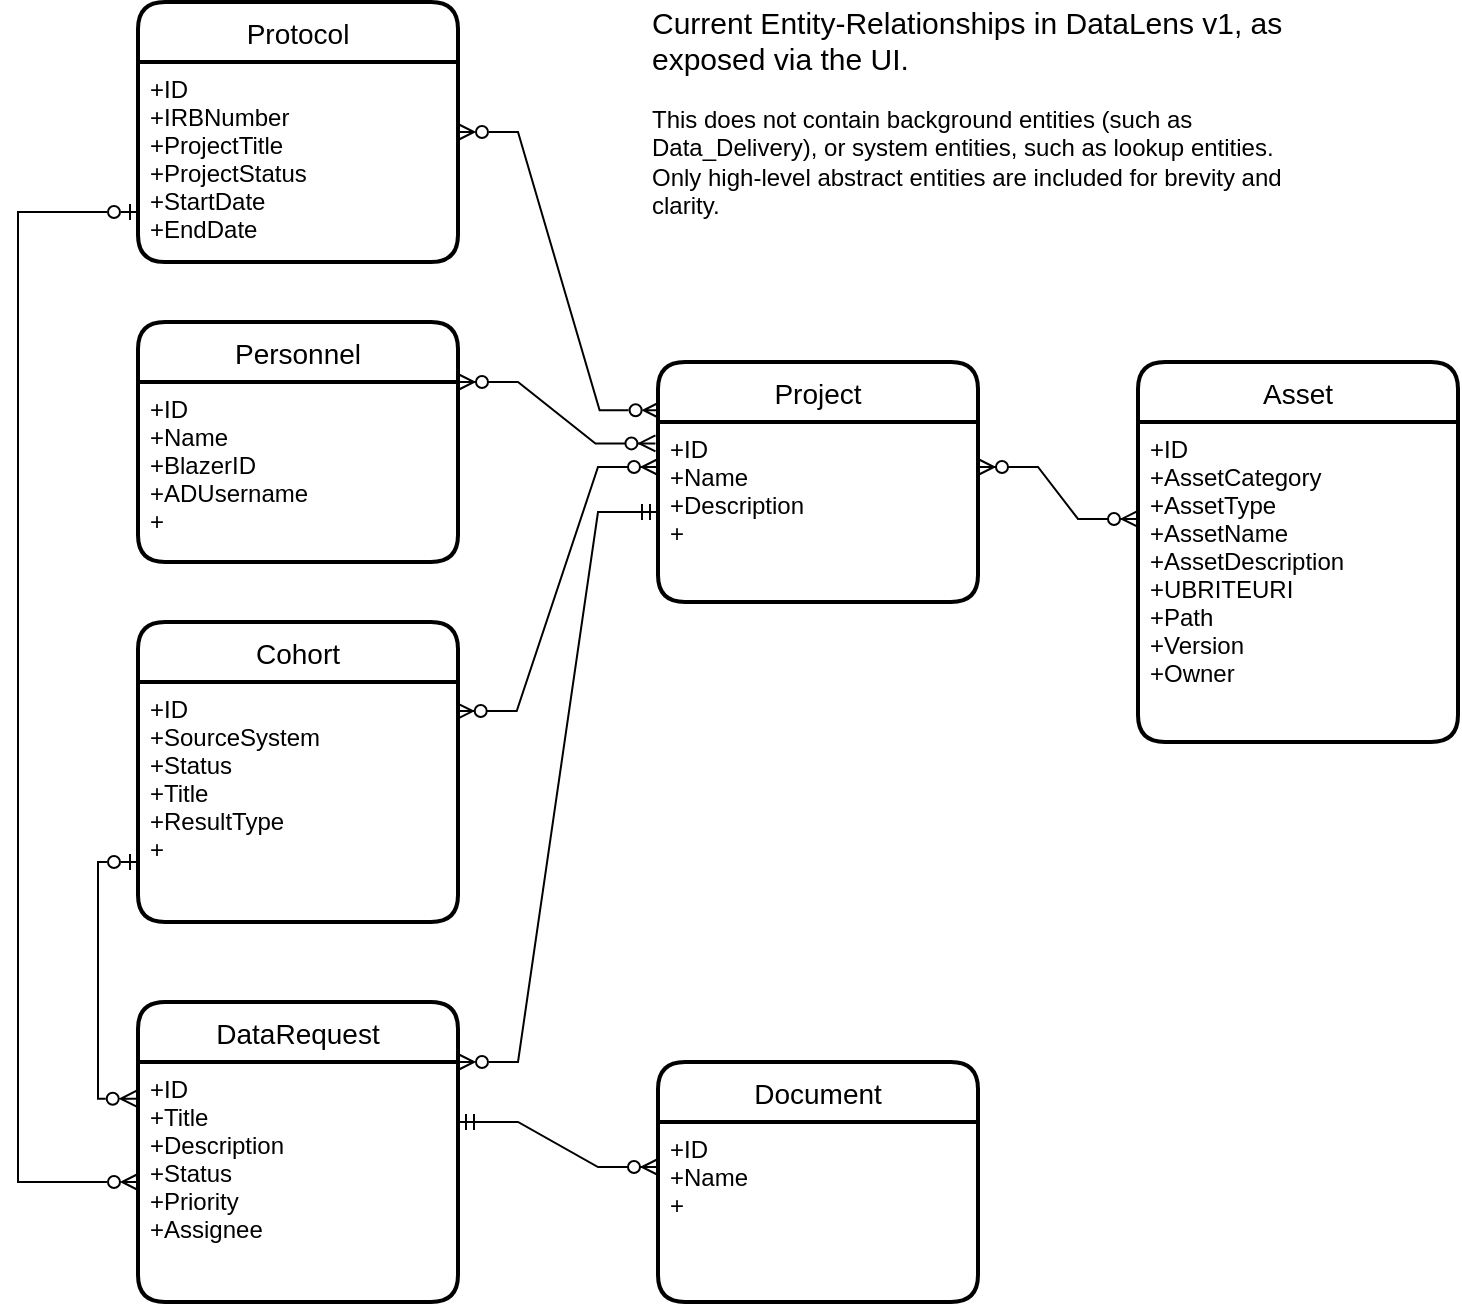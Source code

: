 <mxfile version="20.2.7" type="github" pages="8">
  <diagram id="R2lEEEUBdFMjLlhIrx00" name="DataLens V1">
    <mxGraphModel dx="1112" dy="686" grid="1" gridSize="10" guides="1" tooltips="1" connect="1" arrows="1" fold="1" page="1" pageScale="1" pageWidth="850" pageHeight="1100" math="0" shadow="0" extFonts="Permanent Marker^https://fonts.googleapis.com/css?family=Permanent+Marker">
      <root>
        <mxCell id="0" />
        <mxCell id="1" parent="0" />
        <mxCell id="d8AmTmTILv6SGkgznYFD-1" value="Project" style="swimlane;childLayout=stackLayout;horizontal=1;startSize=30;horizontalStack=0;rounded=1;fontSize=14;fontStyle=0;strokeWidth=2;resizeParent=0;resizeLast=1;shadow=0;dashed=0;align=center;" parent="1" vertex="1">
          <mxGeometry x="400" y="250" width="160" height="120" as="geometry" />
        </mxCell>
        <mxCell id="d8AmTmTILv6SGkgznYFD-2" value="+ID&#xa;+Name&#xa;+Description&#xa;+" style="align=left;strokeColor=none;fillColor=none;spacingLeft=4;fontSize=12;verticalAlign=top;resizable=0;rotatable=0;part=1;" parent="d8AmTmTILv6SGkgznYFD-1" vertex="1">
          <mxGeometry y="30" width="160" height="90" as="geometry" />
        </mxCell>
        <mxCell id="d8AmTmTILv6SGkgznYFD-3" value="Protocol" style="swimlane;childLayout=stackLayout;horizontal=1;startSize=30;horizontalStack=0;rounded=1;fontSize=14;fontStyle=0;strokeWidth=2;resizeParent=0;resizeLast=1;shadow=0;dashed=0;align=center;" parent="1" vertex="1">
          <mxGeometry x="140" y="70" width="160" height="130" as="geometry" />
        </mxCell>
        <mxCell id="d8AmTmTILv6SGkgznYFD-4" value="+ID&#xa;+IRBNumber&#xa;+ProjectTitle&#xa;+ProjectStatus&#xa;+StartDate&#xa;+EndDate" style="align=left;strokeColor=none;fillColor=none;spacingLeft=4;fontSize=12;verticalAlign=top;resizable=0;rotatable=0;part=1;" parent="d8AmTmTILv6SGkgznYFD-3" vertex="1">
          <mxGeometry y="30" width="160" height="100" as="geometry" />
        </mxCell>
        <mxCell id="d8AmTmTILv6SGkgznYFD-5" value="Personnel" style="swimlane;childLayout=stackLayout;horizontal=1;startSize=30;horizontalStack=0;rounded=1;fontSize=14;fontStyle=0;strokeWidth=2;resizeParent=0;resizeLast=1;shadow=0;dashed=0;align=center;" parent="1" vertex="1">
          <mxGeometry x="140" y="230" width="160" height="120" as="geometry" />
        </mxCell>
        <mxCell id="d8AmTmTILv6SGkgznYFD-6" value="+ID&#xa;+Name&#xa;+BlazerID&#xa;+ADUsername&#xa;+" style="align=left;strokeColor=none;fillColor=none;spacingLeft=4;fontSize=12;verticalAlign=top;resizable=0;rotatable=0;part=1;" parent="d8AmTmTILv6SGkgznYFD-5" vertex="1">
          <mxGeometry y="30" width="160" height="90" as="geometry" />
        </mxCell>
        <mxCell id="d8AmTmTILv6SGkgznYFD-7" value="Cohort" style="swimlane;childLayout=stackLayout;horizontal=1;startSize=30;horizontalStack=0;rounded=1;fontSize=14;fontStyle=0;strokeWidth=2;resizeParent=0;resizeLast=1;shadow=0;dashed=0;align=center;" parent="1" vertex="1">
          <mxGeometry x="140" y="380" width="160" height="150" as="geometry" />
        </mxCell>
        <mxCell id="d8AmTmTILv6SGkgznYFD-8" value="+ID&#xa;+SourceSystem&#xa;+Status&#xa;+Title&#xa;+ResultType&#xa;+" style="align=left;strokeColor=none;fillColor=none;spacingLeft=4;fontSize=12;verticalAlign=top;resizable=0;rotatable=0;part=1;" parent="d8AmTmTILv6SGkgznYFD-7" vertex="1">
          <mxGeometry y="30" width="160" height="120" as="geometry" />
        </mxCell>
        <mxCell id="d8AmTmTILv6SGkgznYFD-9" value="DataRequest" style="swimlane;childLayout=stackLayout;horizontal=1;startSize=30;horizontalStack=0;rounded=1;fontSize=14;fontStyle=0;strokeWidth=2;resizeParent=0;resizeLast=1;shadow=0;dashed=0;align=center;" parent="1" vertex="1">
          <mxGeometry x="140" y="570" width="160" height="150" as="geometry" />
        </mxCell>
        <mxCell id="d8AmTmTILv6SGkgznYFD-11" value="+ID&#xa;+Title&#xa;+Description&#xa;+Status&#xa;+Priority&#xa;+Assignee" style="align=left;strokeColor=none;fillColor=none;spacingLeft=4;fontSize=12;verticalAlign=top;resizable=0;rotatable=0;part=1;" parent="d8AmTmTILv6SGkgznYFD-9" vertex="1">
          <mxGeometry y="30" width="160" height="120" as="geometry" />
        </mxCell>
        <mxCell id="d8AmTmTILv6SGkgznYFD-12" value="Document" style="swimlane;childLayout=stackLayout;horizontal=1;startSize=30;horizontalStack=0;rounded=1;fontSize=14;fontStyle=0;strokeWidth=2;resizeParent=0;resizeLast=1;shadow=0;dashed=0;align=center;" parent="1" vertex="1">
          <mxGeometry x="400" y="600" width="160" height="120" as="geometry" />
        </mxCell>
        <mxCell id="d8AmTmTILv6SGkgznYFD-13" value="+ID&#xa;+Name&#xa;+" style="align=left;strokeColor=none;fillColor=none;spacingLeft=4;fontSize=12;verticalAlign=top;resizable=0;rotatable=0;part=1;" parent="d8AmTmTILv6SGkgznYFD-12" vertex="1">
          <mxGeometry y="30" width="160" height="90" as="geometry" />
        </mxCell>
        <mxCell id="d8AmTmTILv6SGkgznYFD-15" value="" style="edgeStyle=entityRelationEdgeStyle;fontSize=12;html=1;endArrow=ERzeroToMany;startArrow=ERzeroToMany;rounded=0;exitX=1;exitY=0.5;exitDx=0;exitDy=0;entryX=0.005;entryY=0.201;entryDx=0;entryDy=0;entryPerimeter=0;startFill=0;endFill=0;" parent="1" source="d8AmTmTILv6SGkgznYFD-3" target="d8AmTmTILv6SGkgznYFD-1" edge="1">
          <mxGeometry width="100" height="100" relative="1" as="geometry">
            <mxPoint x="390" y="430" as="sourcePoint" />
            <mxPoint x="490" y="330" as="targetPoint" />
          </mxGeometry>
        </mxCell>
        <mxCell id="d8AmTmTILv6SGkgznYFD-16" value="" style="edgeStyle=entityRelationEdgeStyle;fontSize=12;html=1;endArrow=ERzeroToMany;endFill=1;startArrow=ERzeroToMany;rounded=0;entryX=-0.008;entryY=0.119;entryDx=0;entryDy=0;exitX=1;exitY=0;exitDx=0;exitDy=0;entryPerimeter=0;" parent="1" source="d8AmTmTILv6SGkgznYFD-6" target="d8AmTmTILv6SGkgznYFD-2" edge="1">
          <mxGeometry width="100" height="100" relative="1" as="geometry">
            <mxPoint x="390" y="430" as="sourcePoint" />
            <mxPoint x="490" y="330" as="targetPoint" />
          </mxGeometry>
        </mxCell>
        <mxCell id="d8AmTmTILv6SGkgznYFD-17" value="" style="edgeStyle=entityRelationEdgeStyle;fontSize=12;html=1;endArrow=ERzeroToMany;endFill=1;startArrow=ERzeroToMany;rounded=0;exitX=0.996;exitY=0.121;exitDx=0;exitDy=0;exitPerimeter=0;entryX=0;entryY=0.25;entryDx=0;entryDy=0;" parent="1" source="d8AmTmTILv6SGkgznYFD-8" target="d8AmTmTILv6SGkgznYFD-2" edge="1">
          <mxGeometry width="100" height="100" relative="1" as="geometry">
            <mxPoint x="390" y="500" as="sourcePoint" />
            <mxPoint x="490" y="400" as="targetPoint" />
          </mxGeometry>
        </mxCell>
        <mxCell id="d8AmTmTILv6SGkgznYFD-19" value="" style="edgeStyle=entityRelationEdgeStyle;fontSize=12;html=1;endArrow=ERzeroToMany;startArrow=ERmandOne;rounded=0;exitX=0;exitY=0.5;exitDx=0;exitDy=0;endFill=0;entryX=1;entryY=0;entryDx=0;entryDy=0;" parent="1" source="d8AmTmTILv6SGkgznYFD-2" target="d8AmTmTILv6SGkgznYFD-11" edge="1">
          <mxGeometry width="100" height="100" relative="1" as="geometry">
            <mxPoint x="330" y="540" as="sourcePoint" />
            <mxPoint x="330" y="580" as="targetPoint" />
          </mxGeometry>
        </mxCell>
        <mxCell id="d8AmTmTILv6SGkgznYFD-20" value="" style="edgeStyle=entityRelationEdgeStyle;fontSize=12;html=1;endArrow=ERzeroToMany;startArrow=ERmandOne;rounded=0;exitX=1;exitY=0.25;exitDx=0;exitDy=0;entryX=0;entryY=0.25;entryDx=0;entryDy=0;" parent="1" source="d8AmTmTILv6SGkgznYFD-11" target="d8AmTmTILv6SGkgznYFD-13" edge="1">
          <mxGeometry width="100" height="100" relative="1" as="geometry">
            <mxPoint x="320" y="560" as="sourcePoint" />
            <mxPoint x="420" y="460" as="targetPoint" />
          </mxGeometry>
        </mxCell>
        <mxCell id="d8AmTmTILv6SGkgznYFD-21" value="Asset" style="swimlane;childLayout=stackLayout;horizontal=1;startSize=30;horizontalStack=0;rounded=1;fontSize=14;fontStyle=0;strokeWidth=2;resizeParent=0;resizeLast=1;shadow=0;dashed=0;align=center;" parent="1" vertex="1">
          <mxGeometry x="640" y="250" width="160" height="190" as="geometry" />
        </mxCell>
        <mxCell id="d8AmTmTILv6SGkgznYFD-22" value="+ID&#xa;+AssetCategory&#xa;+AssetType&#xa;+AssetName&#xa;+AssetDescription&#xa;+UBRITEURI&#xa;+Path&#xa;+Version&#xa;+Owner" style="align=left;strokeColor=none;fillColor=none;spacingLeft=4;fontSize=12;verticalAlign=top;resizable=0;rotatable=0;part=1;" parent="d8AmTmTILv6SGkgznYFD-21" vertex="1">
          <mxGeometry y="30" width="160" height="160" as="geometry" />
        </mxCell>
        <mxCell id="d8AmTmTILv6SGkgznYFD-23" value="" style="edgeStyle=entityRelationEdgeStyle;fontSize=12;html=1;endArrow=ERzeroToMany;endFill=1;startArrow=ERzeroToMany;rounded=0;entryX=0;entryY=0.303;entryDx=0;entryDy=0;entryPerimeter=0;exitX=1;exitY=0.25;exitDx=0;exitDy=0;" parent="1" source="d8AmTmTILv6SGkgznYFD-2" target="d8AmTmTILv6SGkgznYFD-22" edge="1">
          <mxGeometry width="100" height="100" relative="1" as="geometry">
            <mxPoint x="440" y="380" as="sourcePoint" />
            <mxPoint x="540" y="280" as="targetPoint" />
          </mxGeometry>
        </mxCell>
        <mxCell id="d8AmTmTILv6SGkgznYFD-25" style="edgeStyle=orthogonalEdgeStyle;rounded=0;orthogonalLoop=1;jettySize=auto;html=1;exitX=0;exitY=0.75;exitDx=0;exitDy=0;entryX=0;entryY=0.5;entryDx=0;entryDy=0;startArrow=ERzeroToOne;startFill=0;endArrow=ERzeroToMany;endFill=0;" parent="1" source="d8AmTmTILv6SGkgznYFD-4" target="d8AmTmTILv6SGkgznYFD-11" edge="1">
          <mxGeometry relative="1" as="geometry">
            <Array as="points">
              <mxPoint x="80" y="175" />
              <mxPoint x="80" y="660" />
            </Array>
          </mxGeometry>
        </mxCell>
        <mxCell id="d8AmTmTILv6SGkgznYFD-26" style="edgeStyle=orthogonalEdgeStyle;rounded=0;orthogonalLoop=1;jettySize=auto;html=1;exitX=0;exitY=0.75;exitDx=0;exitDy=0;entryX=-0.004;entryY=0.153;entryDx=0;entryDy=0;entryPerimeter=0;startArrow=ERzeroToOne;startFill=0;endArrow=ERzeroToMany;endFill=0;" parent="1" source="d8AmTmTILv6SGkgznYFD-8" target="d8AmTmTILv6SGkgznYFD-11" edge="1">
          <mxGeometry relative="1" as="geometry" />
        </mxCell>
        <mxCell id="OLbGe3KJl7Zb1P1dRPNu-1" value="&lt;font style=&quot;font-size: 15px;&quot;&gt;Current Entity-Relationships in DataLens v1, as exposed via the UI.&amp;nbsp; &lt;/font&gt;&lt;br&gt;&lt;br&gt;&lt;div style=&quot;&quot;&gt;&lt;span style=&quot;background-color: initial;&quot;&gt;This does not contain background entities (such as Data_Delivery), or system entities, such as lookup entities. Only high-level abstract entities are included for brevity and clarity.&lt;/span&gt;&lt;/div&gt;" style="text;html=1;strokeColor=none;fillColor=none;align=left;verticalAlign=middle;whiteSpace=wrap;rounded=0;" parent="1" vertex="1">
          <mxGeometry x="395" y="70" width="335" height="110" as="geometry" />
        </mxCell>
      </root>
    </mxGraphModel>
  </diagram>
  <diagram name="V1 modified" id="7S71TqNQv4S7F-3t-UAj">
    <mxGraphModel dx="1112" dy="1786" grid="1" gridSize="10" guides="1" tooltips="1" connect="1" arrows="1" fold="1" page="1" pageScale="1" pageWidth="850" pageHeight="1100" math="0" shadow="0" extFonts="Permanent Marker^https://fonts.googleapis.com/css?family=Permanent+Marker">
      <root>
        <mxCell id="3Jk8-GUGzcVSrGpkWwsU-0" />
        <mxCell id="3Jk8-GUGzcVSrGpkWwsU-1" parent="3Jk8-GUGzcVSrGpkWwsU-0" />
        <mxCell id="BajBwcSQeKG-jovP730m-8" style="edgeStyle=orthogonalEdgeStyle;rounded=0;orthogonalLoop=1;jettySize=auto;html=1;exitX=0.5;exitY=1;exitDx=0;exitDy=0;entryX=0.5;entryY=0;entryDx=0;entryDy=0;startArrow=ERmandOne;startFill=0;endArrow=ERzeroToMany;endFill=0;" edge="1" parent="3Jk8-GUGzcVSrGpkWwsU-1" source="3Jk8-GUGzcVSrGpkWwsU-2" target="BajBwcSQeKG-jovP730m-6">
          <mxGeometry relative="1" as="geometry" />
        </mxCell>
        <mxCell id="3Jk8-GUGzcVSrGpkWwsU-2" value="Project" style="swimlane;childLayout=stackLayout;horizontal=1;startSize=30;horizontalStack=0;rounded=1;fontSize=14;fontStyle=0;strokeWidth=2;resizeParent=0;resizeLast=1;shadow=0;dashed=0;align=center;fillColor=#dae8fc;strokeColor=#6c8ebf;" vertex="1" parent="3Jk8-GUGzcVSrGpkWwsU-1">
          <mxGeometry x="400" y="250" width="160" height="120" as="geometry" />
        </mxCell>
        <mxCell id="3Jk8-GUGzcVSrGpkWwsU-3" value="+ID&#xa;+Name&#xa;+Description&#xa;+" style="align=left;strokeColor=none;fillColor=none;spacingLeft=4;fontSize=12;verticalAlign=top;resizable=0;rotatable=0;part=1;" vertex="1" parent="3Jk8-GUGzcVSrGpkWwsU-2">
          <mxGeometry y="30" width="160" height="90" as="geometry" />
        </mxCell>
        <mxCell id="3Jk8-GUGzcVSrGpkWwsU-4" value="Protocol" style="swimlane;childLayout=stackLayout;horizontal=1;startSize=30;horizontalStack=0;rounded=1;fontSize=14;fontStyle=0;strokeWidth=2;resizeParent=0;resizeLast=1;shadow=0;dashed=0;align=center;fillColor=#dae8fc;strokeColor=#6c8ebf;" vertex="1" parent="3Jk8-GUGzcVSrGpkWwsU-1">
          <mxGeometry x="10" y="-10" width="160" height="130" as="geometry" />
        </mxCell>
        <mxCell id="3Jk8-GUGzcVSrGpkWwsU-5" value="+ID&#xa;+IRBNumber&#xa;+ProjectTitle&#xa;+ProjectStatus&#xa;+StartDate&#xa;+EndDate" style="align=left;strokeColor=none;fillColor=none;spacingLeft=4;fontSize=12;verticalAlign=top;resizable=0;rotatable=0;part=1;" vertex="1" parent="3Jk8-GUGzcVSrGpkWwsU-4">
          <mxGeometry y="30" width="160" height="100" as="geometry" />
        </mxCell>
        <mxCell id="3Jk8-GUGzcVSrGpkWwsU-6" value="Personnel" style="swimlane;childLayout=stackLayout;horizontal=1;startSize=30;horizontalStack=0;rounded=1;fontSize=14;fontStyle=0;strokeWidth=2;resizeParent=0;resizeLast=1;shadow=0;dashed=0;align=center;fillColor=#dae8fc;strokeColor=#6c8ebf;" vertex="1" parent="3Jk8-GUGzcVSrGpkWwsU-1">
          <mxGeometry x="140" y="230" width="160" height="120" as="geometry" />
        </mxCell>
        <mxCell id="3Jk8-GUGzcVSrGpkWwsU-7" value="+ID&#xa;+Name&#xa;+BlazerID&#xa;+ADUsername&#xa;+" style="align=left;strokeColor=none;fillColor=none;spacingLeft=4;fontSize=12;verticalAlign=top;resizable=0;rotatable=0;part=1;" vertex="1" parent="3Jk8-GUGzcVSrGpkWwsU-6">
          <mxGeometry y="30" width="160" height="90" as="geometry" />
        </mxCell>
        <mxCell id="3Jk8-GUGzcVSrGpkWwsU-8" value="Cohort" style="swimlane;childLayout=stackLayout;horizontal=1;startSize=30;horizontalStack=0;rounded=1;fontSize=14;fontStyle=0;strokeWidth=2;resizeParent=0;resizeLast=1;shadow=0;dashed=0;align=center;fillColor=#dae8fc;strokeColor=#6c8ebf;" vertex="1" parent="3Jk8-GUGzcVSrGpkWwsU-1">
          <mxGeometry x="140" y="380" width="160" height="150" as="geometry" />
        </mxCell>
        <mxCell id="3Jk8-GUGzcVSrGpkWwsU-9" value="+ID&#xa;+SourceSystem&#xa;+Status&#xa;+Title&#xa;+ResultType&#xa;+" style="align=left;strokeColor=none;fillColor=none;spacingLeft=4;fontSize=12;verticalAlign=top;resizable=0;rotatable=0;part=1;" vertex="1" parent="3Jk8-GUGzcVSrGpkWwsU-8">
          <mxGeometry y="30" width="160" height="120" as="geometry" />
        </mxCell>
        <mxCell id="BajBwcSQeKG-jovP730m-9" style="edgeStyle=orthogonalEdgeStyle;rounded=0;orthogonalLoop=1;jettySize=auto;html=1;exitX=1;exitY=0.25;exitDx=0;exitDy=0;entryX=0;entryY=0.667;entryDx=0;entryDy=0;entryPerimeter=0;startArrow=ERmandOne;startFill=0;endArrow=ERzeroToOne;endFill=0;" edge="1" parent="3Jk8-GUGzcVSrGpkWwsU-1" source="3Jk8-GUGzcVSrGpkWwsU-10" target="BajBwcSQeKG-jovP730m-7">
          <mxGeometry relative="1" as="geometry" />
        </mxCell>
        <mxCell id="3Jk8-GUGzcVSrGpkWwsU-10" value="DataRequest" style="swimlane;childLayout=stackLayout;horizontal=1;startSize=30;horizontalStack=0;rounded=1;fontSize=14;fontStyle=0;strokeWidth=2;resizeParent=0;resizeLast=1;shadow=0;dashed=0;align=center;fillColor=#dae8fc;strokeColor=#6c8ebf;" vertex="1" parent="3Jk8-GUGzcVSrGpkWwsU-1">
          <mxGeometry x="140" y="570" width="160" height="150" as="geometry" />
        </mxCell>
        <mxCell id="3Jk8-GUGzcVSrGpkWwsU-11" value="+ID&#xa;+Title&#xa;+Description&#xa;+Status&#xa;+Priority&#xa;+Assignee" style="align=left;strokeColor=none;fillColor=none;spacingLeft=4;fontSize=12;verticalAlign=top;resizable=0;rotatable=0;part=1;" vertex="1" parent="3Jk8-GUGzcVSrGpkWwsU-10">
          <mxGeometry y="30" width="160" height="120" as="geometry" />
        </mxCell>
        <mxCell id="3Jk8-GUGzcVSrGpkWwsU-12" value="Document" style="swimlane;childLayout=stackLayout;horizontal=1;startSize=30;horizontalStack=0;rounded=1;fontSize=14;fontStyle=0;strokeWidth=2;resizeParent=0;resizeLast=1;shadow=0;dashed=0;align=center;fillColor=#dae8fc;strokeColor=#6c8ebf;" vertex="1" parent="3Jk8-GUGzcVSrGpkWwsU-1">
          <mxGeometry x="400" y="600" width="160" height="120" as="geometry" />
        </mxCell>
        <mxCell id="3Jk8-GUGzcVSrGpkWwsU-13" value="+ID&#xa;+Name&#xa;+" style="align=left;strokeColor=none;fillColor=none;spacingLeft=4;fontSize=12;verticalAlign=top;resizable=0;rotatable=0;part=1;" vertex="1" parent="3Jk8-GUGzcVSrGpkWwsU-12">
          <mxGeometry y="30" width="160" height="90" as="geometry" />
        </mxCell>
        <mxCell id="3Jk8-GUGzcVSrGpkWwsU-15" value="" style="edgeStyle=entityRelationEdgeStyle;fontSize=12;html=1;endArrow=ERzeroToMany;endFill=1;startArrow=ERzeroToMany;rounded=0;entryX=-0.008;entryY=0.119;entryDx=0;entryDy=0;exitX=1;exitY=0;exitDx=0;exitDy=0;entryPerimeter=0;" edge="1" parent="3Jk8-GUGzcVSrGpkWwsU-1" source="3Jk8-GUGzcVSrGpkWwsU-7" target="3Jk8-GUGzcVSrGpkWwsU-3">
          <mxGeometry width="100" height="100" relative="1" as="geometry">
            <mxPoint x="390" y="430" as="sourcePoint" />
            <mxPoint x="490" y="330" as="targetPoint" />
          </mxGeometry>
        </mxCell>
        <mxCell id="3Jk8-GUGzcVSrGpkWwsU-16" value="" style="edgeStyle=entityRelationEdgeStyle;fontSize=12;html=1;endArrow=ERzeroToMany;endFill=0;startArrow=ERmandOne;rounded=0;exitX=0.996;exitY=0.121;exitDx=0;exitDy=0;exitPerimeter=0;entryX=-0.005;entryY=0.142;entryDx=0;entryDy=0;entryPerimeter=0;startFill=0;" edge="1" parent="3Jk8-GUGzcVSrGpkWwsU-1" source="3Jk8-GUGzcVSrGpkWwsU-9" target="BajBwcSQeKG-jovP730m-7">
          <mxGeometry width="100" height="100" relative="1" as="geometry">
            <mxPoint x="390" y="500" as="sourcePoint" />
            <mxPoint x="490" y="400" as="targetPoint" />
          </mxGeometry>
        </mxCell>
        <mxCell id="3Jk8-GUGzcVSrGpkWwsU-18" value="" style="edgeStyle=entityRelationEdgeStyle;fontSize=12;html=1;endArrow=ERzeroToMany;startArrow=ERmandOne;rounded=0;exitX=1;exitY=0.25;exitDx=0;exitDy=0;entryX=0;entryY=0.25;entryDx=0;entryDy=0;" edge="1" parent="3Jk8-GUGzcVSrGpkWwsU-1" source="3Jk8-GUGzcVSrGpkWwsU-11" target="3Jk8-GUGzcVSrGpkWwsU-13">
          <mxGeometry width="100" height="100" relative="1" as="geometry">
            <mxPoint x="320" y="560" as="sourcePoint" />
            <mxPoint x="420" y="460" as="targetPoint" />
          </mxGeometry>
        </mxCell>
        <mxCell id="3Jk8-GUGzcVSrGpkWwsU-19" value="Asset" style="swimlane;childLayout=stackLayout;horizontal=1;startSize=30;horizontalStack=0;rounded=1;fontSize=14;fontStyle=0;strokeWidth=2;resizeParent=0;resizeLast=1;shadow=0;dashed=0;align=center;fillColor=#dae8fc;strokeColor=#6c8ebf;" vertex="1" parent="3Jk8-GUGzcVSrGpkWwsU-1">
          <mxGeometry x="640" y="250" width="160" height="190" as="geometry" />
        </mxCell>
        <mxCell id="3Jk8-GUGzcVSrGpkWwsU-20" value="+ID&#xa;+AssetCategory&#xa;+AssetType&#xa;+AssetName&#xa;+AssetDescription&#xa;+UBRITEURI&#xa;+Path&#xa;+Version&#xa;+Owner" style="align=left;strokeColor=none;fillColor=none;spacingLeft=4;fontSize=12;verticalAlign=top;resizable=0;rotatable=0;part=1;" vertex="1" parent="3Jk8-GUGzcVSrGpkWwsU-19">
          <mxGeometry y="30" width="160" height="160" as="geometry" />
        </mxCell>
        <mxCell id="3Jk8-GUGzcVSrGpkWwsU-21" value="" style="edgeStyle=entityRelationEdgeStyle;fontSize=12;html=1;endArrow=ERzeroToMany;endFill=1;startArrow=ERzeroToMany;rounded=0;entryX=0;entryY=0.303;entryDx=0;entryDy=0;entryPerimeter=0;exitX=1;exitY=0.25;exitDx=0;exitDy=0;" edge="1" parent="3Jk8-GUGzcVSrGpkWwsU-1" source="3Jk8-GUGzcVSrGpkWwsU-3" target="3Jk8-GUGzcVSrGpkWwsU-20">
          <mxGeometry width="100" height="100" relative="1" as="geometry">
            <mxPoint x="440" y="380" as="sourcePoint" />
            <mxPoint x="540" y="280" as="targetPoint" />
          </mxGeometry>
        </mxCell>
        <mxCell id="BajBwcSQeKG-jovP730m-3" style="edgeStyle=orthogonalEdgeStyle;rounded=0;orthogonalLoop=1;jettySize=auto;html=1;exitX=1;exitY=0.75;exitDx=0;exitDy=0;entryX=0.5;entryY=0;entryDx=0;entryDy=0;startArrow=ERzeroToMany;startFill=0;endArrow=ERmandOne;endFill=0;" edge="1" parent="3Jk8-GUGzcVSrGpkWwsU-1" source="BajBwcSQeKG-jovP730m-0" target="3Jk8-GUGzcVSrGpkWwsU-2">
          <mxGeometry relative="1" as="geometry" />
        </mxCell>
        <mxCell id="BajBwcSQeKG-jovP730m-0" value="Protocol_Project" style="swimlane;childLayout=stackLayout;horizontal=1;startSize=30;horizontalStack=0;rounded=1;fontSize=14;fontStyle=0;strokeWidth=2;resizeParent=0;resizeLast=1;shadow=0;dashed=0;align=center;fillColor=#fff2cc;strokeColor=#d6b656;" vertex="1" parent="3Jk8-GUGzcVSrGpkWwsU-1">
          <mxGeometry x="265" y="70" width="160" height="120" as="geometry" />
        </mxCell>
        <mxCell id="BajBwcSQeKG-jovP730m-1" value="+Protocol_ID&#xa;+Project_ID&#xa;+" style="align=left;strokeColor=none;fillColor=none;spacingLeft=4;fontSize=12;verticalAlign=top;resizable=0;rotatable=0;part=1;" vertex="1" parent="BajBwcSQeKG-jovP730m-0">
          <mxGeometry y="30" width="160" height="90" as="geometry" />
        </mxCell>
        <mxCell id="BajBwcSQeKG-jovP730m-2" style="edgeStyle=orthogonalEdgeStyle;rounded=0;orthogonalLoop=1;jettySize=auto;html=1;exitX=1;exitY=0.25;exitDx=0;exitDy=0;entryX=0;entryY=0.25;entryDx=0;entryDy=0;startArrow=ERmandOne;startFill=0;endArrow=ERzeroToMany;endFill=0;" edge="1" parent="3Jk8-GUGzcVSrGpkWwsU-1" source="3Jk8-GUGzcVSrGpkWwsU-5" target="BajBwcSQeKG-jovP730m-1">
          <mxGeometry relative="1" as="geometry" />
        </mxCell>
        <mxCell id="BajBwcSQeKG-jovP730m-5" style="edgeStyle=orthogonalEdgeStyle;rounded=0;orthogonalLoop=1;jettySize=auto;html=1;exitX=0;exitY=0.5;exitDx=0;exitDy=0;entryX=0;entryY=0.5;entryDx=0;entryDy=0;startArrow=ERmandOne;startFill=0;endArrow=ERzeroToOne;endFill=0;" edge="1" parent="3Jk8-GUGzcVSrGpkWwsU-1" source="3Jk8-GUGzcVSrGpkWwsU-11" target="BajBwcSQeKG-jovP730m-1">
          <mxGeometry relative="1" as="geometry">
            <Array as="points">
              <mxPoint x="50" y="660" />
              <mxPoint x="50" y="145" />
            </Array>
          </mxGeometry>
        </mxCell>
        <mxCell id="BajBwcSQeKG-jovP730m-6" value="Cohort_Project" style="swimlane;childLayout=stackLayout;horizontal=1;startSize=30;horizontalStack=0;rounded=1;fontSize=14;fontStyle=0;strokeWidth=2;resizeParent=0;resizeLast=1;shadow=0;dashed=0;align=center;fillColor=#fff2cc;strokeColor=#d6b656;" vertex="1" parent="3Jk8-GUGzcVSrGpkWwsU-1">
          <mxGeometry x="400" y="430" width="160" height="120" as="geometry" />
        </mxCell>
        <mxCell id="BajBwcSQeKG-jovP730m-7" value="+Cohort_ID&#xa;+Project_ID&#xa;+" style="align=left;strokeColor=none;fillColor=none;spacingLeft=4;fontSize=12;verticalAlign=top;resizable=0;rotatable=0;part=1;" vertex="1" parent="BajBwcSQeKG-jovP730m-6">
          <mxGeometry y="30" width="160" height="90" as="geometry" />
        </mxCell>
        <mxCell id="g759ipEm7S-YToa12YmC-0" value="Change to v1 design to make sure Data Request link to Project is consistent between Cohort relationship and Protocol relationship." style="text;html=1;strokeColor=none;fillColor=none;align=left;verticalAlign=top;whiteSpace=wrap;rounded=0;" vertex="1" parent="3Jk8-GUGzcVSrGpkWwsU-1">
          <mxGeometry x="550" y="10" width="170" height="300" as="geometry" />
        </mxCell>
      </root>
    </mxGraphModel>
  </diagram>
  <diagram id="J8yNrLQW8f-ehPzT66p6" name="DR First">
    <mxGraphModel dx="1390" dy="858" grid="1" gridSize="10" guides="1" tooltips="1" connect="1" arrows="1" fold="1" page="1" pageScale="1" pageWidth="850" pageHeight="1100" math="0" shadow="0">
      <root>
        <mxCell id="0" />
        <mxCell id="1" parent="0" />
        <mxCell id="n4cZQlh9zmxZ8IGzf9dj-1" value="Data_Request" style="swimlane;childLayout=stackLayout;horizontal=1;startSize=30;horizontalStack=0;rounded=1;fontSize=14;fontStyle=0;strokeWidth=2;resizeParent=0;resizeLast=1;shadow=0;dashed=0;align=center;" vertex="1" parent="1">
          <mxGeometry x="80" y="360" width="160" height="120" as="geometry" />
        </mxCell>
        <mxCell id="n4cZQlh9zmxZ8IGzf9dj-2" value="+Attribute1&#xa;+Attribute2&#xa;+Attribute3" style="align=left;strokeColor=none;fillColor=none;spacingLeft=4;fontSize=12;verticalAlign=top;resizable=0;rotatable=0;part=1;" vertex="1" parent="n4cZQlh9zmxZ8IGzf9dj-1">
          <mxGeometry y="30" width="160" height="90" as="geometry" />
        </mxCell>
        <mxCell id="n4cZQlh9zmxZ8IGzf9dj-3" value="Protocol" style="swimlane;childLayout=stackLayout;horizontal=1;startSize=30;horizontalStack=0;rounded=1;fontSize=14;fontStyle=0;strokeWidth=2;resizeParent=0;resizeLast=1;shadow=0;dashed=0;align=center;" vertex="1" parent="1">
          <mxGeometry x="360" y="160" width="160" height="120" as="geometry" />
        </mxCell>
        <mxCell id="n4cZQlh9zmxZ8IGzf9dj-4" value="+Attribute1&#xa;+Attribute2&#xa;+Attribute3" style="align=left;strokeColor=none;fillColor=none;spacingLeft=4;fontSize=12;verticalAlign=top;resizable=0;rotatable=0;part=1;" vertex="1" parent="n4cZQlh9zmxZ8IGzf9dj-3">
          <mxGeometry y="30" width="160" height="90" as="geometry" />
        </mxCell>
        <mxCell id="n4cZQlh9zmxZ8IGzf9dj-6" value="Cohort" style="swimlane;childLayout=stackLayout;horizontal=1;startSize=30;horizontalStack=0;rounded=1;fontSize=14;fontStyle=0;strokeWidth=2;resizeParent=0;resizeLast=1;shadow=0;dashed=0;align=center;" vertex="1" parent="1">
          <mxGeometry x="360" y="360" width="160" height="120" as="geometry" />
        </mxCell>
        <mxCell id="n4cZQlh9zmxZ8IGzf9dj-7" value="+Attribute1&#xa;+Attribute2&#xa;+Attribute3" style="align=left;strokeColor=none;fillColor=none;spacingLeft=4;fontSize=12;verticalAlign=top;resizable=0;rotatable=0;part=1;" vertex="1" parent="n4cZQlh9zmxZ8IGzf9dj-6">
          <mxGeometry y="30" width="160" height="90" as="geometry" />
        </mxCell>
        <mxCell id="n4cZQlh9zmxZ8IGzf9dj-8" value="Personnel" style="swimlane;childLayout=stackLayout;horizontal=1;startSize=30;horizontalStack=0;rounded=1;fontSize=14;fontStyle=0;strokeWidth=2;resizeParent=0;resizeLast=1;shadow=0;dashed=0;align=center;" vertex="1" parent="1">
          <mxGeometry x="360" y="560" width="160" height="120" as="geometry" />
        </mxCell>
        <mxCell id="n4cZQlh9zmxZ8IGzf9dj-9" value="+Attribute1&#xa;+Attribute2&#xa;+Attribute3" style="align=left;strokeColor=none;fillColor=none;spacingLeft=4;fontSize=12;verticalAlign=top;resizable=0;rotatable=0;part=1;" vertex="1" parent="n4cZQlh9zmxZ8IGzf9dj-8">
          <mxGeometry y="30" width="160" height="90" as="geometry" />
        </mxCell>
        <mxCell id="n4cZQlh9zmxZ8IGzf9dj-10" value="User" style="swimlane;childLayout=stackLayout;horizontal=1;startSize=30;horizontalStack=0;rounded=1;fontSize=14;fontStyle=0;strokeWidth=2;resizeParent=0;resizeLast=1;shadow=0;dashed=0;align=center;" vertex="1" parent="1">
          <mxGeometry x="640" y="560" width="160" height="120" as="geometry" />
        </mxCell>
        <mxCell id="n4cZQlh9zmxZ8IGzf9dj-11" value="+Attribute1&#xa;+Attribute2&#xa;+Attribute3" style="align=left;strokeColor=none;fillColor=none;spacingLeft=4;fontSize=12;verticalAlign=top;resizable=0;rotatable=0;part=1;" vertex="1" parent="n4cZQlh9zmxZ8IGzf9dj-10">
          <mxGeometry y="30" width="160" height="90" as="geometry" />
        </mxCell>
        <mxCell id="n4cZQlh9zmxZ8IGzf9dj-12" value="Project" style="swimlane;childLayout=stackLayout;horizontal=1;startSize=30;horizontalStack=0;rounded=1;fontSize=14;fontStyle=0;strokeWidth=2;resizeParent=0;resizeLast=1;shadow=0;dashed=0;align=center;" vertex="1" parent="1">
          <mxGeometry x="360" y="760" width="160" height="120" as="geometry" />
        </mxCell>
        <mxCell id="n4cZQlh9zmxZ8IGzf9dj-13" value="+Attribute1&#xa;+Attribute2&#xa;+Attribute3" style="align=left;strokeColor=none;fillColor=none;spacingLeft=4;fontSize=12;verticalAlign=top;resizable=0;rotatable=0;part=1;" vertex="1" parent="n4cZQlh9zmxZ8IGzf9dj-12">
          <mxGeometry y="30" width="160" height="90" as="geometry" />
        </mxCell>
        <mxCell id="n4cZQlh9zmxZ8IGzf9dj-14" style="edgeStyle=orthogonalEdgeStyle;rounded=0;orthogonalLoop=1;jettySize=auto;html=1;exitX=0;exitY=0.75;exitDx=0;exitDy=0;entryX=0.75;entryY=0;entryDx=0;entryDy=0;startArrow=ERzeroToOne;startFill=0;endArrow=ERzeroToOne;endFill=0;" edge="1" parent="1" source="n4cZQlh9zmxZ8IGzf9dj-4" target="n4cZQlh9zmxZ8IGzf9dj-1">
          <mxGeometry relative="1" as="geometry" />
        </mxCell>
        <mxCell id="n4cZQlh9zmxZ8IGzf9dj-15" style="edgeStyle=orthogonalEdgeStyle;rounded=0;orthogonalLoop=1;jettySize=auto;html=1;exitX=1;exitY=0.25;exitDx=0;exitDy=0;entryX=0;entryY=0.25;entryDx=0;entryDy=0;startArrow=ERzeroToOne;startFill=0;endArrow=ERzeroToMany;endFill=0;" edge="1" parent="1" source="n4cZQlh9zmxZ8IGzf9dj-2" target="n4cZQlh9zmxZ8IGzf9dj-7">
          <mxGeometry relative="1" as="geometry" />
        </mxCell>
        <mxCell id="n4cZQlh9zmxZ8IGzf9dj-16" style="edgeStyle=orthogonalEdgeStyle;rounded=0;orthogonalLoop=1;jettySize=auto;html=1;exitX=1;exitY=0.5;exitDx=0;exitDy=0;entryX=0;entryY=0.5;entryDx=0;entryDy=0;startArrow=ERzeroToMany;startFill=0;endArrow=ERoneToMany;endFill=0;" edge="1" parent="1" source="n4cZQlh9zmxZ8IGzf9dj-2" target="n4cZQlh9zmxZ8IGzf9dj-8">
          <mxGeometry relative="1" as="geometry" />
        </mxCell>
        <mxCell id="n4cZQlh9zmxZ8IGzf9dj-17" style="edgeStyle=orthogonalEdgeStyle;rounded=0;orthogonalLoop=1;jettySize=auto;html=1;exitX=1;exitY=0.75;exitDx=0;exitDy=0;entryX=0;entryY=0.25;entryDx=0;entryDy=0;startArrow=ERzeroToMany;startFill=0;endArrow=ERzeroToOne;endFill=0;" edge="1" parent="1" source="n4cZQlh9zmxZ8IGzf9dj-2" target="n4cZQlh9zmxZ8IGzf9dj-13">
          <mxGeometry relative="1" as="geometry">
            <Array as="points">
              <mxPoint x="280" y="458" />
              <mxPoint x="280" y="813" />
            </Array>
          </mxGeometry>
        </mxCell>
        <mxCell id="n4cZQlh9zmxZ8IGzf9dj-18" style="edgeStyle=orthogonalEdgeStyle;rounded=0;orthogonalLoop=1;jettySize=auto;html=1;exitX=1;exitY=0.25;exitDx=0;exitDy=0;entryX=0;entryY=0.25;entryDx=0;entryDy=0;startArrow=ERmandOne;startFill=0;endArrow=ERzeroToOne;endFill=0;" edge="1" parent="1" source="n4cZQlh9zmxZ8IGzf9dj-9" target="n4cZQlh9zmxZ8IGzf9dj-11">
          <mxGeometry relative="1" as="geometry" />
        </mxCell>
        <mxCell id="mTW2y6AMR0eNrolalHSZ-1" value="ERD if Data Request (DR) is the controlling entity in the system.&amp;nbsp; Assumed that DR creation is entry point for most/all use cases.&lt;br&gt;&lt;br&gt;Protocol and Cohorts and Personnel are tied to DRs.&amp;nbsp; Projects can contain multiple DRs, but everything is linked to DRs." style="text;html=1;strokeColor=none;fillColor=none;align=left;verticalAlign=top;whiteSpace=wrap;rounded=0;" vertex="1" parent="1">
          <mxGeometry x="620" y="180" width="170" height="300" as="geometry" />
        </mxCell>
      </root>
    </mxGraphModel>
  </diagram>
  <diagram name="DR and Proj" id="tU2lpifY1ctUqpelhyei">
    <mxGraphModel dx="1390" dy="858" grid="1" gridSize="10" guides="1" tooltips="1" connect="1" arrows="1" fold="1" page="1" pageScale="1" pageWidth="850" pageHeight="1100" math="0" shadow="0">
      <root>
        <mxCell id="Cx8sFlUUs4_hImFGVK46-0" />
        <mxCell id="Cx8sFlUUs4_hImFGVK46-1" parent="Cx8sFlUUs4_hImFGVK46-0" />
        <mxCell id="Cx8sFlUUs4_hImFGVK46-2" value="Data_Request" style="swimlane;childLayout=stackLayout;horizontal=1;startSize=30;horizontalStack=0;rounded=1;fontSize=14;fontStyle=0;strokeWidth=2;resizeParent=0;resizeLast=1;shadow=0;dashed=0;align=center;" vertex="1" parent="Cx8sFlUUs4_hImFGVK46-1">
          <mxGeometry x="80" y="360" width="160" height="120" as="geometry" />
        </mxCell>
        <mxCell id="Cx8sFlUUs4_hImFGVK46-3" value="+Attribute1&#xa;+Attribute2&#xa;+Attribute3" style="align=left;strokeColor=none;fillColor=none;spacingLeft=4;fontSize=12;verticalAlign=top;resizable=0;rotatable=0;part=1;" vertex="1" parent="Cx8sFlUUs4_hImFGVK46-2">
          <mxGeometry y="30" width="160" height="90" as="geometry" />
        </mxCell>
        <mxCell id="Cx8sFlUUs4_hImFGVK46-4" value="Protocol" style="swimlane;childLayout=stackLayout;horizontal=1;startSize=30;horizontalStack=0;rounded=1;fontSize=14;fontStyle=0;strokeWidth=2;resizeParent=0;resizeLast=1;shadow=0;dashed=0;align=center;" vertex="1" parent="Cx8sFlUUs4_hImFGVK46-1">
          <mxGeometry x="360" y="160" width="160" height="120" as="geometry" />
        </mxCell>
        <mxCell id="Cx8sFlUUs4_hImFGVK46-5" value="+Attribute1&#xa;+Attribute2&#xa;+Attribute3" style="align=left;strokeColor=none;fillColor=none;spacingLeft=4;fontSize=12;verticalAlign=top;resizable=0;rotatable=0;part=1;" vertex="1" parent="Cx8sFlUUs4_hImFGVK46-4">
          <mxGeometry y="30" width="160" height="90" as="geometry" />
        </mxCell>
        <mxCell id="Cx8sFlUUs4_hImFGVK46-6" value="Cohort" style="swimlane;childLayout=stackLayout;horizontal=1;startSize=30;horizontalStack=0;rounded=1;fontSize=14;fontStyle=0;strokeWidth=2;resizeParent=0;resizeLast=1;shadow=0;dashed=0;align=center;" vertex="1" parent="Cx8sFlUUs4_hImFGVK46-1">
          <mxGeometry x="360" y="360" width="160" height="120" as="geometry" />
        </mxCell>
        <mxCell id="Cx8sFlUUs4_hImFGVK46-7" value="+Attribute1&#xa;+Attribute2&#xa;+Attribute3" style="align=left;strokeColor=none;fillColor=none;spacingLeft=4;fontSize=12;verticalAlign=top;resizable=0;rotatable=0;part=1;" vertex="1" parent="Cx8sFlUUs4_hImFGVK46-6">
          <mxGeometry y="30" width="160" height="90" as="geometry" />
        </mxCell>
        <mxCell id="Cx8sFlUUs4_hImFGVK46-8" value="Personnel" style="swimlane;childLayout=stackLayout;horizontal=1;startSize=30;horizontalStack=0;rounded=1;fontSize=14;fontStyle=0;strokeWidth=2;resizeParent=0;resizeLast=1;shadow=0;dashed=0;align=center;" vertex="1" parent="Cx8sFlUUs4_hImFGVK46-1">
          <mxGeometry x="360" y="560" width="160" height="120" as="geometry" />
        </mxCell>
        <mxCell id="Cx8sFlUUs4_hImFGVK46-9" value="+Attribute1&#xa;+Attribute2&#xa;+Attribute3" style="align=left;strokeColor=none;fillColor=none;spacingLeft=4;fontSize=12;verticalAlign=top;resizable=0;rotatable=0;part=1;" vertex="1" parent="Cx8sFlUUs4_hImFGVK46-8">
          <mxGeometry y="30" width="160" height="90" as="geometry" />
        </mxCell>
        <mxCell id="Cx8sFlUUs4_hImFGVK46-10" value="User" style="swimlane;childLayout=stackLayout;horizontal=1;startSize=30;horizontalStack=0;rounded=1;fontSize=14;fontStyle=0;strokeWidth=2;resizeParent=0;resizeLast=1;shadow=0;dashed=0;align=center;" vertex="1" parent="Cx8sFlUUs4_hImFGVK46-1">
          <mxGeometry x="640" y="560" width="160" height="120" as="geometry" />
        </mxCell>
        <mxCell id="Cx8sFlUUs4_hImFGVK46-11" value="+Attribute1&#xa;+Attribute2&#xa;+Attribute3" style="align=left;strokeColor=none;fillColor=none;spacingLeft=4;fontSize=12;verticalAlign=top;resizable=0;rotatable=0;part=1;" vertex="1" parent="Cx8sFlUUs4_hImFGVK46-10">
          <mxGeometry y="30" width="160" height="90" as="geometry" />
        </mxCell>
        <mxCell id="Cx8sFlUUs4_hImFGVK46-12" value="Project" style="swimlane;childLayout=stackLayout;horizontal=1;startSize=30;horizontalStack=0;rounded=1;fontSize=14;fontStyle=0;strokeWidth=2;resizeParent=0;resizeLast=1;shadow=0;dashed=0;align=center;" vertex="1" parent="Cx8sFlUUs4_hImFGVK46-1">
          <mxGeometry x="360" y="760" width="160" height="120" as="geometry" />
        </mxCell>
        <mxCell id="Cx8sFlUUs4_hImFGVK46-13" value="+Attribute1&#xa;+Attribute2&#xa;+Attribute3" style="align=left;strokeColor=none;fillColor=none;spacingLeft=4;fontSize=12;verticalAlign=top;resizable=0;rotatable=0;part=1;" vertex="1" parent="Cx8sFlUUs4_hImFGVK46-12">
          <mxGeometry y="30" width="160" height="90" as="geometry" />
        </mxCell>
        <mxCell id="Cx8sFlUUs4_hImFGVK46-14" style="edgeStyle=orthogonalEdgeStyle;rounded=0;orthogonalLoop=1;jettySize=auto;html=1;exitX=0;exitY=0.75;exitDx=0;exitDy=0;entryX=0.75;entryY=0;entryDx=0;entryDy=0;startArrow=ERzeroToOne;startFill=0;endArrow=ERzeroToOne;endFill=0;" edge="1" parent="Cx8sFlUUs4_hImFGVK46-1" source="Cx8sFlUUs4_hImFGVK46-5" target="Cx8sFlUUs4_hImFGVK46-2">
          <mxGeometry relative="1" as="geometry" />
        </mxCell>
        <mxCell id="Cx8sFlUUs4_hImFGVK46-15" style="edgeStyle=orthogonalEdgeStyle;rounded=0;orthogonalLoop=1;jettySize=auto;html=1;exitX=1;exitY=0.25;exitDx=0;exitDy=0;entryX=0;entryY=0.25;entryDx=0;entryDy=0;startArrow=ERzeroToOne;startFill=0;endArrow=ERzeroToMany;endFill=0;" edge="1" parent="Cx8sFlUUs4_hImFGVK46-1" source="Cx8sFlUUs4_hImFGVK46-3" target="Cx8sFlUUs4_hImFGVK46-7">
          <mxGeometry relative="1" as="geometry" />
        </mxCell>
        <mxCell id="Cx8sFlUUs4_hImFGVK46-16" style="edgeStyle=orthogonalEdgeStyle;rounded=0;orthogonalLoop=1;jettySize=auto;html=1;exitX=0.5;exitY=0;exitDx=0;exitDy=0;entryX=0.5;entryY=1;entryDx=0;entryDy=0;startArrow=ERzeroToMany;startFill=0;endArrow=ERoneToMany;endFill=0;" edge="1" parent="Cx8sFlUUs4_hImFGVK46-1" source="Cx8sFlUUs4_hImFGVK46-12" target="Cx8sFlUUs4_hImFGVK46-9">
          <mxGeometry relative="1" as="geometry" />
        </mxCell>
        <mxCell id="Cx8sFlUUs4_hImFGVK46-17" style="edgeStyle=orthogonalEdgeStyle;rounded=0;orthogonalLoop=1;jettySize=auto;html=1;exitX=1;exitY=0.75;exitDx=0;exitDy=0;entryX=0;entryY=0.25;entryDx=0;entryDy=0;startArrow=ERzeroToMany;startFill=0;endArrow=ERzeroToOne;endFill=0;" edge="1" parent="Cx8sFlUUs4_hImFGVK46-1" source="Cx8sFlUUs4_hImFGVK46-3" target="Cx8sFlUUs4_hImFGVK46-13">
          <mxGeometry relative="1" as="geometry">
            <Array as="points">
              <mxPoint x="280" y="458" />
              <mxPoint x="280" y="813" />
            </Array>
          </mxGeometry>
        </mxCell>
        <mxCell id="Cx8sFlUUs4_hImFGVK46-18" style="edgeStyle=orthogonalEdgeStyle;rounded=0;orthogonalLoop=1;jettySize=auto;html=1;exitX=1;exitY=0.25;exitDx=0;exitDy=0;entryX=0;entryY=0.25;entryDx=0;entryDy=0;startArrow=ERmandOne;startFill=0;endArrow=ERzeroToOne;endFill=0;" edge="1" parent="Cx8sFlUUs4_hImFGVK46-1" source="Cx8sFlUUs4_hImFGVK46-9" target="Cx8sFlUUs4_hImFGVK46-11">
          <mxGeometry relative="1" as="geometry" />
        </mxCell>
        <mxCell id="pAHcjIf9ECYI8caczXj9-0" value="ERD if Data Request (DR) and Project are the controlling entities in the system.&amp;nbsp; Assumed that DR creation is entry point for most/all use cases, but Project can be created with Personnel (and other not-shown entities, like Assets).&lt;br&gt;&lt;br&gt;Protocol and Cohorts are ONLY linked to the DR.&amp;nbsp; Personnel is tied to a Project (all personnel would have access to all DRs on a project). Projects can contain multiple DRs, but do not directly contain Protocols or Cohorts." style="text;html=1;strokeColor=none;fillColor=none;align=left;verticalAlign=top;whiteSpace=wrap;rounded=0;" vertex="1" parent="Cx8sFlUUs4_hImFGVK46-1">
          <mxGeometry x="620" y="180" width="170" height="300" as="geometry" />
        </mxCell>
      </root>
    </mxGraphModel>
  </diagram>
  <diagram name="DR and Proj Person Access" id="6xmzK6ug_lcVy6Goud4q">
    <mxGraphModel dx="1390" dy="858" grid="1" gridSize="10" guides="1" tooltips="1" connect="1" arrows="1" fold="1" page="1" pageScale="1" pageWidth="850" pageHeight="1100" math="0" shadow="0">
      <root>
        <mxCell id="4lZi3NKIiQgMZKJlGmGD-0" />
        <mxCell id="4lZi3NKIiQgMZKJlGmGD-1" parent="4lZi3NKIiQgMZKJlGmGD-0" />
        <mxCell id="4lZi3NKIiQgMZKJlGmGD-2" value="Data_Request" style="swimlane;childLayout=stackLayout;horizontal=1;startSize=30;horizontalStack=0;rounded=1;fontSize=14;fontStyle=0;strokeWidth=2;resizeParent=0;resizeLast=1;shadow=0;dashed=0;align=center;" vertex="1" parent="4lZi3NKIiQgMZKJlGmGD-1">
          <mxGeometry x="80" y="360" width="160" height="120" as="geometry" />
        </mxCell>
        <mxCell id="4lZi3NKIiQgMZKJlGmGD-3" value="+Attribute1&#xa;+Attribute2&#xa;+Attribute3" style="align=left;strokeColor=none;fillColor=none;spacingLeft=4;fontSize=12;verticalAlign=top;resizable=0;rotatable=0;part=1;" vertex="1" parent="4lZi3NKIiQgMZKJlGmGD-2">
          <mxGeometry y="30" width="160" height="90" as="geometry" />
        </mxCell>
        <mxCell id="4lZi3NKIiQgMZKJlGmGD-4" value="Protocol" style="swimlane;childLayout=stackLayout;horizontal=1;startSize=30;horizontalStack=0;rounded=1;fontSize=14;fontStyle=0;strokeWidth=2;resizeParent=0;resizeLast=1;shadow=0;dashed=0;align=center;" vertex="1" parent="4lZi3NKIiQgMZKJlGmGD-1">
          <mxGeometry x="360" y="160" width="160" height="120" as="geometry" />
        </mxCell>
        <mxCell id="4lZi3NKIiQgMZKJlGmGD-5" value="+Attribute1&#xa;+Attribute2&#xa;+Attribute3" style="align=left;strokeColor=none;fillColor=none;spacingLeft=4;fontSize=12;verticalAlign=top;resizable=0;rotatable=0;part=1;" vertex="1" parent="4lZi3NKIiQgMZKJlGmGD-4">
          <mxGeometry y="30" width="160" height="90" as="geometry" />
        </mxCell>
        <mxCell id="4lZi3NKIiQgMZKJlGmGD-6" value="Cohort" style="swimlane;childLayout=stackLayout;horizontal=1;startSize=30;horizontalStack=0;rounded=1;fontSize=14;fontStyle=0;strokeWidth=2;resizeParent=0;resizeLast=1;shadow=0;dashed=0;align=center;" vertex="1" parent="4lZi3NKIiQgMZKJlGmGD-1">
          <mxGeometry x="360" y="360" width="160" height="120" as="geometry" />
        </mxCell>
        <mxCell id="4lZi3NKIiQgMZKJlGmGD-7" value="+Attribute1&#xa;+Attribute2&#xa;+Attribute3" style="align=left;strokeColor=none;fillColor=none;spacingLeft=4;fontSize=12;verticalAlign=top;resizable=0;rotatable=0;part=1;" vertex="1" parent="4lZi3NKIiQgMZKJlGmGD-6">
          <mxGeometry y="30" width="160" height="90" as="geometry" />
        </mxCell>
        <mxCell id="HbHNUpD6GMEyMAzVwi6A-7" style="edgeStyle=orthogonalEdgeStyle;rounded=0;orthogonalLoop=1;jettySize=auto;html=1;exitX=0.5;exitY=0;exitDx=0;exitDy=0;entryX=0.5;entryY=1;entryDx=0;entryDy=0;startArrow=ERmandOne;startFill=0;endArrow=ERzeroToMany;endFill=0;" edge="1" parent="4lZi3NKIiQgMZKJlGmGD-1" source="4lZi3NKIiQgMZKJlGmGD-8" target="HbHNUpD6GMEyMAzVwi6A-1">
          <mxGeometry relative="1" as="geometry" />
        </mxCell>
        <mxCell id="4lZi3NKIiQgMZKJlGmGD-8" value="Personnel" style="swimlane;childLayout=stackLayout;horizontal=1;startSize=30;horizontalStack=0;rounded=1;fontSize=14;fontStyle=0;strokeWidth=2;resizeParent=0;resizeLast=1;shadow=0;dashed=0;align=center;" vertex="1" parent="4lZi3NKIiQgMZKJlGmGD-1">
          <mxGeometry x="360" y="690" width="160" height="120" as="geometry" />
        </mxCell>
        <mxCell id="4lZi3NKIiQgMZKJlGmGD-9" value="+Attribute1&#xa;+Attribute2&#xa;+Attribute3" style="align=left;strokeColor=none;fillColor=none;spacingLeft=4;fontSize=12;verticalAlign=top;resizable=0;rotatable=0;part=1;" vertex="1" parent="4lZi3NKIiQgMZKJlGmGD-8">
          <mxGeometry y="30" width="160" height="90" as="geometry" />
        </mxCell>
        <mxCell id="4lZi3NKIiQgMZKJlGmGD-10" value="User" style="swimlane;childLayout=stackLayout;horizontal=1;startSize=30;horizontalStack=0;rounded=1;fontSize=14;fontStyle=0;strokeWidth=2;resizeParent=0;resizeLast=1;shadow=0;dashed=0;align=center;" vertex="1" parent="4lZi3NKIiQgMZKJlGmGD-1">
          <mxGeometry x="640" y="690" width="160" height="120" as="geometry" />
        </mxCell>
        <mxCell id="4lZi3NKIiQgMZKJlGmGD-11" value="+Attribute1&#xa;+Attribute2&#xa;+Attribute3" style="align=left;strokeColor=none;fillColor=none;spacingLeft=4;fontSize=12;verticalAlign=top;resizable=0;rotatable=0;part=1;" vertex="1" parent="4lZi3NKIiQgMZKJlGmGD-10">
          <mxGeometry y="30" width="160" height="90" as="geometry" />
        </mxCell>
        <mxCell id="4lZi3NKIiQgMZKJlGmGD-12" value="Project" style="swimlane;childLayout=stackLayout;horizontal=1;startSize=30;horizontalStack=0;rounded=1;fontSize=14;fontStyle=0;strokeWidth=2;resizeParent=0;resizeLast=1;shadow=0;dashed=0;align=center;" vertex="1" parent="4lZi3NKIiQgMZKJlGmGD-1">
          <mxGeometry x="360" y="870" width="160" height="120" as="geometry" />
        </mxCell>
        <mxCell id="4lZi3NKIiQgMZKJlGmGD-13" value="+Attribute1&#xa;+Attribute2&#xa;+Attribute3" style="align=left;strokeColor=none;fillColor=none;spacingLeft=4;fontSize=12;verticalAlign=top;resizable=0;rotatable=0;part=1;" vertex="1" parent="4lZi3NKIiQgMZKJlGmGD-12">
          <mxGeometry y="30" width="160" height="90" as="geometry" />
        </mxCell>
        <mxCell id="4lZi3NKIiQgMZKJlGmGD-14" style="edgeStyle=orthogonalEdgeStyle;rounded=0;orthogonalLoop=1;jettySize=auto;html=1;exitX=0;exitY=0.75;exitDx=0;exitDy=0;entryX=0.75;entryY=0;entryDx=0;entryDy=0;startArrow=ERzeroToOne;startFill=0;endArrow=ERzeroToOne;endFill=0;" edge="1" parent="4lZi3NKIiQgMZKJlGmGD-1" source="4lZi3NKIiQgMZKJlGmGD-5" target="4lZi3NKIiQgMZKJlGmGD-2">
          <mxGeometry relative="1" as="geometry" />
        </mxCell>
        <mxCell id="4lZi3NKIiQgMZKJlGmGD-15" style="edgeStyle=orthogonalEdgeStyle;rounded=0;orthogonalLoop=1;jettySize=auto;html=1;exitX=1;exitY=0.25;exitDx=0;exitDy=0;entryX=0;entryY=0.25;entryDx=0;entryDy=0;startArrow=ERzeroToOne;startFill=0;endArrow=ERzeroToMany;endFill=0;" edge="1" parent="4lZi3NKIiQgMZKJlGmGD-1" source="4lZi3NKIiQgMZKJlGmGD-3" target="4lZi3NKIiQgMZKJlGmGD-7">
          <mxGeometry relative="1" as="geometry" />
        </mxCell>
        <mxCell id="4lZi3NKIiQgMZKJlGmGD-16" style="edgeStyle=orthogonalEdgeStyle;rounded=0;orthogonalLoop=1;jettySize=auto;html=1;exitX=0.5;exitY=0;exitDx=0;exitDy=0;entryX=0.5;entryY=1;entryDx=0;entryDy=0;startArrow=ERzeroToMany;startFill=0;endArrow=ERoneToMany;endFill=0;" edge="1" parent="4lZi3NKIiQgMZKJlGmGD-1" source="4lZi3NKIiQgMZKJlGmGD-12" target="4lZi3NKIiQgMZKJlGmGD-9">
          <mxGeometry relative="1" as="geometry" />
        </mxCell>
        <mxCell id="4lZi3NKIiQgMZKJlGmGD-17" style="edgeStyle=orthogonalEdgeStyle;rounded=0;orthogonalLoop=1;jettySize=auto;html=1;exitX=1;exitY=0.75;exitDx=0;exitDy=0;entryX=0;entryY=0.25;entryDx=0;entryDy=0;startArrow=ERzeroToMany;startFill=0;endArrow=ERzeroToOne;endFill=0;" edge="1" parent="4lZi3NKIiQgMZKJlGmGD-1" source="4lZi3NKIiQgMZKJlGmGD-3" target="4lZi3NKIiQgMZKJlGmGD-13">
          <mxGeometry relative="1" as="geometry">
            <Array as="points">
              <mxPoint x="280" y="458" />
              <mxPoint x="280" y="923" />
            </Array>
          </mxGeometry>
        </mxCell>
        <mxCell id="4lZi3NKIiQgMZKJlGmGD-18" style="edgeStyle=orthogonalEdgeStyle;rounded=0;orthogonalLoop=1;jettySize=auto;html=1;exitX=1;exitY=0.25;exitDx=0;exitDy=0;entryX=0;entryY=0.25;entryDx=0;entryDy=0;startArrow=ERmandOne;startFill=0;endArrow=ERzeroToOne;endFill=0;" edge="1" parent="4lZi3NKIiQgMZKJlGmGD-1" source="4lZi3NKIiQgMZKJlGmGD-9" target="4lZi3NKIiQgMZKJlGmGD-11">
          <mxGeometry relative="1" as="geometry" />
        </mxCell>
        <mxCell id="4lZi3NKIiQgMZKJlGmGD-19" value="ERD if Data Request (DR) and Project are the controlling entities in the system.&amp;nbsp; Assumed that DR creation is entry point for most/all use cases, but Project can be created with Personnel (and other not-shown entities, like Assets).&lt;br&gt;&lt;br&gt;Protocol and Cohorts are ONLY linked to the DR.&amp;nbsp; Personnel is tied to a Project and Data Request. Projects can contain multiple DRs, but do not directly contain Protocols or Cohorts." style="text;html=1;strokeColor=none;fillColor=none;align=left;verticalAlign=top;whiteSpace=wrap;rounded=0;" vertex="1" parent="4lZi3NKIiQgMZKJlGmGD-1">
          <mxGeometry x="620" y="180" width="170" height="300" as="geometry" />
        </mxCell>
        <mxCell id="HbHNUpD6GMEyMAzVwi6A-0" value="Data_Request_Access" style="swimlane;childLayout=stackLayout;horizontal=1;startSize=30;horizontalStack=0;rounded=1;fontSize=14;fontStyle=0;strokeWidth=2;resizeParent=0;resizeLast=1;shadow=0;dashed=0;align=center;" vertex="1" parent="4lZi3NKIiQgMZKJlGmGD-1">
          <mxGeometry x="360" y="510" width="160" height="120" as="geometry" />
        </mxCell>
        <mxCell id="HbHNUpD6GMEyMAzVwi6A-1" value="+Attribute1&#xa;+Attribute2&#xa;+Attribute3" style="align=left;strokeColor=none;fillColor=none;spacingLeft=4;fontSize=12;verticalAlign=top;resizable=0;rotatable=0;part=1;" vertex="1" parent="HbHNUpD6GMEyMAzVwi6A-0">
          <mxGeometry y="30" width="160" height="90" as="geometry" />
        </mxCell>
        <mxCell id="HbHNUpD6GMEyMAzVwi6A-9" style="edgeStyle=orthogonalEdgeStyle;rounded=0;orthogonalLoop=1;jettySize=auto;html=1;exitX=1;exitY=0.5;exitDx=0;exitDy=0;entryX=0;entryY=0.25;entryDx=0;entryDy=0;startArrow=ERmandOne;startFill=0;endArrow=ERzeroToMany;endFill=0;" edge="1" parent="4lZi3NKIiQgMZKJlGmGD-1" source="4lZi3NKIiQgMZKJlGmGD-3" target="HbHNUpD6GMEyMAzVwi6A-1">
          <mxGeometry relative="1" as="geometry">
            <Array as="points">
              <mxPoint x="320" y="435" />
              <mxPoint x="320" y="563" />
            </Array>
          </mxGeometry>
        </mxCell>
      </root>
    </mxGraphModel>
  </diagram>
  <diagram name="DR and Proj w Assets" id="8kzqlVQ6D2dT_meRowpI">
    <mxGraphModel dx="1390" dy="858" grid="1" gridSize="10" guides="1" tooltips="1" connect="1" arrows="1" fold="1" page="1" pageScale="1" pageWidth="850" pageHeight="1100" math="0" shadow="0">
      <root>
        <mxCell id="5Gi5aDpOh4KmLfHU4TaB-0" />
        <mxCell id="5Gi5aDpOh4KmLfHU4TaB-1" parent="5Gi5aDpOh4KmLfHU4TaB-0" />
        <mxCell id="5Gi5aDpOh4KmLfHU4TaB-2" value="Data_Request" style="swimlane;childLayout=stackLayout;horizontal=1;startSize=30;horizontalStack=0;rounded=1;fontSize=14;fontStyle=0;strokeWidth=2;resizeParent=0;resizeLast=1;shadow=0;dashed=0;align=center;" vertex="1" parent="5Gi5aDpOh4KmLfHU4TaB-1">
          <mxGeometry x="80" y="360" width="160" height="120" as="geometry" />
        </mxCell>
        <mxCell id="5Gi5aDpOh4KmLfHU4TaB-3" value="+Attribute1&#xa;+Attribute2&#xa;+Attribute3" style="align=left;strokeColor=none;fillColor=none;spacingLeft=4;fontSize=12;verticalAlign=top;resizable=0;rotatable=0;part=1;" vertex="1" parent="5Gi5aDpOh4KmLfHU4TaB-2">
          <mxGeometry y="30" width="160" height="90" as="geometry" />
        </mxCell>
        <mxCell id="5Gi5aDpOh4KmLfHU4TaB-4" value="Protocol" style="swimlane;childLayout=stackLayout;horizontal=1;startSize=30;horizontalStack=0;rounded=1;fontSize=14;fontStyle=0;strokeWidth=2;resizeParent=0;resizeLast=1;shadow=0;dashed=0;align=center;" vertex="1" parent="5Gi5aDpOh4KmLfHU4TaB-1">
          <mxGeometry x="360" y="160" width="160" height="120" as="geometry" />
        </mxCell>
        <mxCell id="5Gi5aDpOh4KmLfHU4TaB-5" value="+Attribute1&#xa;+Attribute2&#xa;+Attribute3" style="align=left;strokeColor=none;fillColor=none;spacingLeft=4;fontSize=12;verticalAlign=top;resizable=0;rotatable=0;part=1;" vertex="1" parent="5Gi5aDpOh4KmLfHU4TaB-4">
          <mxGeometry y="30" width="160" height="90" as="geometry" />
        </mxCell>
        <mxCell id="5Gi5aDpOh4KmLfHU4TaB-6" value="Cohort" style="swimlane;childLayout=stackLayout;horizontal=1;startSize=30;horizontalStack=0;rounded=1;fontSize=14;fontStyle=0;strokeWidth=2;resizeParent=0;resizeLast=1;shadow=0;dashed=0;align=center;" vertex="1" parent="5Gi5aDpOh4KmLfHU4TaB-1">
          <mxGeometry x="360" y="360" width="160" height="120" as="geometry" />
        </mxCell>
        <mxCell id="5Gi5aDpOh4KmLfHU4TaB-7" value="+Attribute1&#xa;+Attribute2&#xa;+Attribute3" style="align=left;strokeColor=none;fillColor=none;spacingLeft=4;fontSize=12;verticalAlign=top;resizable=0;rotatable=0;part=1;" vertex="1" parent="5Gi5aDpOh4KmLfHU4TaB-6">
          <mxGeometry y="30" width="160" height="90" as="geometry" />
        </mxCell>
        <mxCell id="5Gi5aDpOh4KmLfHU4TaB-8" style="edgeStyle=orthogonalEdgeStyle;rounded=0;orthogonalLoop=1;jettySize=auto;html=1;exitX=0.5;exitY=0;exitDx=0;exitDy=0;entryX=0.5;entryY=1;entryDx=0;entryDy=0;startArrow=ERmandOne;startFill=0;endArrow=ERzeroToMany;endFill=0;" edge="1" parent="5Gi5aDpOh4KmLfHU4TaB-1" source="5Gi5aDpOh4KmLfHU4TaB-9" target="5Gi5aDpOh4KmLfHU4TaB-22">
          <mxGeometry relative="1" as="geometry" />
        </mxCell>
        <mxCell id="5Gi5aDpOh4KmLfHU4TaB-9" value="Personnel" style="swimlane;childLayout=stackLayout;horizontal=1;startSize=30;horizontalStack=0;rounded=1;fontSize=14;fontStyle=0;strokeWidth=2;resizeParent=0;resizeLast=1;shadow=0;dashed=0;align=center;" vertex="1" parent="5Gi5aDpOh4KmLfHU4TaB-1">
          <mxGeometry x="360" y="690" width="160" height="120" as="geometry" />
        </mxCell>
        <mxCell id="5Gi5aDpOh4KmLfHU4TaB-10" value="+Attribute1&#xa;+Attribute2&#xa;+Attribute3" style="align=left;strokeColor=none;fillColor=none;spacingLeft=4;fontSize=12;verticalAlign=top;resizable=0;rotatable=0;part=1;" vertex="1" parent="5Gi5aDpOh4KmLfHU4TaB-9">
          <mxGeometry y="30" width="160" height="90" as="geometry" />
        </mxCell>
        <mxCell id="5Gi5aDpOh4KmLfHU4TaB-11" value="User" style="swimlane;childLayout=stackLayout;horizontal=1;startSize=30;horizontalStack=0;rounded=1;fontSize=14;fontStyle=0;strokeWidth=2;resizeParent=0;resizeLast=1;shadow=0;dashed=0;align=center;" vertex="1" parent="5Gi5aDpOh4KmLfHU4TaB-1">
          <mxGeometry x="640" y="690" width="160" height="120" as="geometry" />
        </mxCell>
        <mxCell id="5Gi5aDpOh4KmLfHU4TaB-12" value="+Attribute1&#xa;+Attribute2&#xa;+Attribute3" style="align=left;strokeColor=none;fillColor=none;spacingLeft=4;fontSize=12;verticalAlign=top;resizable=0;rotatable=0;part=1;" vertex="1" parent="5Gi5aDpOh4KmLfHU4TaB-11">
          <mxGeometry y="30" width="160" height="90" as="geometry" />
        </mxCell>
        <mxCell id="5Gi5aDpOh4KmLfHU4TaB-13" value="Project" style="swimlane;childLayout=stackLayout;horizontal=1;startSize=30;horizontalStack=0;rounded=1;fontSize=14;fontStyle=0;strokeWidth=2;resizeParent=0;resizeLast=1;shadow=0;dashed=0;align=center;" vertex="1" parent="5Gi5aDpOh4KmLfHU4TaB-1">
          <mxGeometry x="360" y="870" width="160" height="120" as="geometry" />
        </mxCell>
        <mxCell id="5Gi5aDpOh4KmLfHU4TaB-14" value="+Attribute1&#xa;+Attribute2&#xa;+Attribute3" style="align=left;strokeColor=none;fillColor=none;spacingLeft=4;fontSize=12;verticalAlign=top;resizable=0;rotatable=0;part=1;" vertex="1" parent="5Gi5aDpOh4KmLfHU4TaB-13">
          <mxGeometry y="30" width="160" height="90" as="geometry" />
        </mxCell>
        <mxCell id="5Gi5aDpOh4KmLfHU4TaB-15" style="edgeStyle=orthogonalEdgeStyle;rounded=0;orthogonalLoop=1;jettySize=auto;html=1;exitX=0;exitY=0.75;exitDx=0;exitDy=0;entryX=0.75;entryY=0;entryDx=0;entryDy=0;startArrow=ERzeroToOne;startFill=0;endArrow=ERzeroToOne;endFill=0;" edge="1" parent="5Gi5aDpOh4KmLfHU4TaB-1" source="5Gi5aDpOh4KmLfHU4TaB-5" target="5Gi5aDpOh4KmLfHU4TaB-2">
          <mxGeometry relative="1" as="geometry" />
        </mxCell>
        <mxCell id="5Gi5aDpOh4KmLfHU4TaB-16" style="edgeStyle=orthogonalEdgeStyle;rounded=0;orthogonalLoop=1;jettySize=auto;html=1;exitX=1;exitY=0.25;exitDx=0;exitDy=0;entryX=0;entryY=0.25;entryDx=0;entryDy=0;startArrow=ERzeroToOne;startFill=0;endArrow=ERzeroToMany;endFill=0;" edge="1" parent="5Gi5aDpOh4KmLfHU4TaB-1" source="5Gi5aDpOh4KmLfHU4TaB-3" target="5Gi5aDpOh4KmLfHU4TaB-7">
          <mxGeometry relative="1" as="geometry" />
        </mxCell>
        <mxCell id="5Gi5aDpOh4KmLfHU4TaB-17" style="edgeStyle=orthogonalEdgeStyle;rounded=0;orthogonalLoop=1;jettySize=auto;html=1;exitX=0.5;exitY=0;exitDx=0;exitDy=0;entryX=0.5;entryY=1;entryDx=0;entryDy=0;startArrow=ERzeroToMany;startFill=0;endArrow=ERoneToMany;endFill=0;" edge="1" parent="5Gi5aDpOh4KmLfHU4TaB-1" source="5Gi5aDpOh4KmLfHU4TaB-13" target="5Gi5aDpOh4KmLfHU4TaB-10">
          <mxGeometry relative="1" as="geometry" />
        </mxCell>
        <mxCell id="5Gi5aDpOh4KmLfHU4TaB-18" style="edgeStyle=orthogonalEdgeStyle;rounded=0;orthogonalLoop=1;jettySize=auto;html=1;exitX=1;exitY=0.75;exitDx=0;exitDy=0;entryX=0;entryY=0.25;entryDx=0;entryDy=0;startArrow=ERzeroToMany;startFill=0;endArrow=ERzeroToOne;endFill=0;" edge="1" parent="5Gi5aDpOh4KmLfHU4TaB-1" source="5Gi5aDpOh4KmLfHU4TaB-3" target="5Gi5aDpOh4KmLfHU4TaB-14">
          <mxGeometry relative="1" as="geometry">
            <Array as="points">
              <mxPoint x="280" y="458" />
              <mxPoint x="280" y="923" />
            </Array>
          </mxGeometry>
        </mxCell>
        <mxCell id="5Gi5aDpOh4KmLfHU4TaB-19" style="edgeStyle=orthogonalEdgeStyle;rounded=0;orthogonalLoop=1;jettySize=auto;html=1;exitX=1;exitY=0.25;exitDx=0;exitDy=0;entryX=0;entryY=0.25;entryDx=0;entryDy=0;startArrow=ERmandOne;startFill=0;endArrow=ERzeroToOne;endFill=0;" edge="1" parent="5Gi5aDpOh4KmLfHU4TaB-1" source="5Gi5aDpOh4KmLfHU4TaB-10" target="5Gi5aDpOh4KmLfHU4TaB-12">
          <mxGeometry relative="1" as="geometry" />
        </mxCell>
        <mxCell id="5Gi5aDpOh4KmLfHU4TaB-20" value="ERD if Data Request (DR) and Project are the controlling entities in the system.&amp;nbsp; Assumed that DR creation is entry point for most/all use cases, but Project can be created with Personnel (and other not-shown entities, like Assets).&lt;br&gt;&lt;br&gt;Protocol and Cohorts are ONLY linked to the DR.&amp;nbsp; Personnel is tied to a Project and Data Request. Projects can contain multiple DRs, but do not directly contain Protocols or Cohorts.&lt;br&gt;&lt;br&gt;Added Assets to be tied to DR and Project&lt;br&gt;" style="text;html=1;strokeColor=none;fillColor=none;align=left;verticalAlign=top;whiteSpace=wrap;rounded=0;" vertex="1" parent="5Gi5aDpOh4KmLfHU4TaB-1">
          <mxGeometry x="620" y="180" width="170" height="300" as="geometry" />
        </mxCell>
        <mxCell id="5Gi5aDpOh4KmLfHU4TaB-21" value="Data_Request_Access" style="swimlane;childLayout=stackLayout;horizontal=1;startSize=30;horizontalStack=0;rounded=1;fontSize=14;fontStyle=0;strokeWidth=2;resizeParent=0;resizeLast=1;shadow=0;dashed=0;align=center;" vertex="1" parent="5Gi5aDpOh4KmLfHU4TaB-1">
          <mxGeometry x="360" y="510" width="160" height="120" as="geometry" />
        </mxCell>
        <mxCell id="5Gi5aDpOh4KmLfHU4TaB-22" value="+Attribute1&#xa;+Attribute2&#xa;+Attribute3" style="align=left;strokeColor=none;fillColor=none;spacingLeft=4;fontSize=12;verticalAlign=top;resizable=0;rotatable=0;part=1;" vertex="1" parent="5Gi5aDpOh4KmLfHU4TaB-21">
          <mxGeometry y="30" width="160" height="90" as="geometry" />
        </mxCell>
        <mxCell id="5Gi5aDpOh4KmLfHU4TaB-23" style="edgeStyle=orthogonalEdgeStyle;rounded=0;orthogonalLoop=1;jettySize=auto;html=1;exitX=1;exitY=0.5;exitDx=0;exitDy=0;entryX=0;entryY=0.25;entryDx=0;entryDy=0;startArrow=ERmandOne;startFill=0;endArrow=ERzeroToMany;endFill=0;" edge="1" parent="5Gi5aDpOh4KmLfHU4TaB-1" source="5Gi5aDpOh4KmLfHU4TaB-3" target="5Gi5aDpOh4KmLfHU4TaB-22">
          <mxGeometry relative="1" as="geometry">
            <Array as="points">
              <mxPoint x="320" y="435" />
              <mxPoint x="320" y="563" />
            </Array>
          </mxGeometry>
        </mxCell>
        <mxCell id="lTWYkj-sbMYrGUPKP9Wx-2" style="edgeStyle=orthogonalEdgeStyle;rounded=0;orthogonalLoop=1;jettySize=auto;html=1;exitX=0.5;exitY=0;exitDx=0;exitDy=0;entryX=0.5;entryY=1;entryDx=0;entryDy=0;startArrow=ERzeroToMany;startFill=0;endArrow=ERzeroToMany;endFill=0;" edge="1" parent="5Gi5aDpOh4KmLfHU4TaB-1" source="lTWYkj-sbMYrGUPKP9Wx-0" target="5Gi5aDpOh4KmLfHU4TaB-3">
          <mxGeometry relative="1" as="geometry" />
        </mxCell>
        <mxCell id="lTWYkj-sbMYrGUPKP9Wx-0" value="Asset" style="swimlane;childLayout=stackLayout;horizontal=1;startSize=30;horizontalStack=0;rounded=1;fontSize=14;fontStyle=0;strokeWidth=2;resizeParent=0;resizeLast=1;shadow=0;dashed=0;align=center;" vertex="1" parent="5Gi5aDpOh4KmLfHU4TaB-1">
          <mxGeometry x="80" y="870" width="160" height="120" as="geometry" />
        </mxCell>
        <mxCell id="lTWYkj-sbMYrGUPKP9Wx-1" value="+Attribute1&#xa;+Attribute2&#xa;+Attribute3" style="align=left;strokeColor=none;fillColor=none;spacingLeft=4;fontSize=12;verticalAlign=top;resizable=0;rotatable=0;part=1;" vertex="1" parent="lTWYkj-sbMYrGUPKP9Wx-0">
          <mxGeometry y="30" width="160" height="90" as="geometry" />
        </mxCell>
        <mxCell id="lTWYkj-sbMYrGUPKP9Wx-3" style="edgeStyle=orthogonalEdgeStyle;rounded=0;orthogonalLoop=1;jettySize=auto;html=1;exitX=1;exitY=0.75;exitDx=0;exitDy=0;entryX=0;entryY=0.75;entryDx=0;entryDy=0;startArrow=ERzeroToMany;startFill=0;endArrow=ERzeroToMany;endFill=0;" edge="1" parent="5Gi5aDpOh4KmLfHU4TaB-1" source="lTWYkj-sbMYrGUPKP9Wx-1" target="5Gi5aDpOh4KmLfHU4TaB-14">
          <mxGeometry relative="1" as="geometry" />
        </mxCell>
      </root>
    </mxGraphModel>
  </diagram>
  <diagram name="Dynamic Assets" id="VIFUq3zQiKCyNOXLurL9">
    <mxGraphModel dx="1390" dy="858" grid="1" gridSize="10" guides="1" tooltips="1" connect="1" arrows="1" fold="1" page="1" pageScale="1" pageWidth="850" pageHeight="1100" math="0" shadow="0">
      <root>
        <mxCell id="lIh4bMMPTg_Rgr-HVCrv-0" />
        <mxCell id="lIh4bMMPTg_Rgr-HVCrv-1" parent="lIh4bMMPTg_Rgr-HVCrv-0" />
        <mxCell id="lIh4bMMPTg_Rgr-HVCrv-2" value="Data_Request" style="swimlane;childLayout=stackLayout;horizontal=1;startSize=30;horizontalStack=0;rounded=1;fontSize=14;fontStyle=0;strokeWidth=2;resizeParent=0;resizeLast=1;shadow=0;dashed=0;align=center;" vertex="1" parent="lIh4bMMPTg_Rgr-HVCrv-1">
          <mxGeometry x="80" y="360" width="160" height="120" as="geometry" />
        </mxCell>
        <mxCell id="lIh4bMMPTg_Rgr-HVCrv-3" value="+Attribute1&#xa;+Attribute2&#xa;+Attribute3" style="align=left;strokeColor=none;fillColor=none;spacingLeft=4;fontSize=12;verticalAlign=top;resizable=0;rotatable=0;part=1;" vertex="1" parent="lIh4bMMPTg_Rgr-HVCrv-2">
          <mxGeometry y="30" width="160" height="90" as="geometry" />
        </mxCell>
        <mxCell id="lIh4bMMPTg_Rgr-HVCrv-4" value="Protocol" style="swimlane;childLayout=stackLayout;horizontal=1;startSize=30;horizontalStack=0;rounded=1;fontSize=14;fontStyle=0;strokeWidth=2;resizeParent=0;resizeLast=1;shadow=0;dashed=0;align=center;" vertex="1" parent="lIh4bMMPTg_Rgr-HVCrv-1">
          <mxGeometry x="360" y="160" width="160" height="120" as="geometry" />
        </mxCell>
        <mxCell id="lIh4bMMPTg_Rgr-HVCrv-5" value="+Attribute1&#xa;+Attribute2&#xa;+Attribute3" style="align=left;strokeColor=none;fillColor=none;spacingLeft=4;fontSize=12;verticalAlign=top;resizable=0;rotatable=0;part=1;" vertex="1" parent="lIh4bMMPTg_Rgr-HVCrv-4">
          <mxGeometry y="30" width="160" height="90" as="geometry" />
        </mxCell>
        <mxCell id="lIh4bMMPTg_Rgr-HVCrv-6" value="Cohort" style="swimlane;childLayout=stackLayout;horizontal=1;startSize=30;horizontalStack=0;rounded=1;fontSize=14;fontStyle=0;strokeWidth=2;resizeParent=0;resizeLast=1;shadow=0;dashed=0;align=center;" vertex="1" parent="lIh4bMMPTg_Rgr-HVCrv-1">
          <mxGeometry x="360" y="360" width="160" height="120" as="geometry" />
        </mxCell>
        <mxCell id="lIh4bMMPTg_Rgr-HVCrv-7" value="+Attribute1&#xa;+Attribute2&#xa;+Attribute3" style="align=left;strokeColor=none;fillColor=none;spacingLeft=4;fontSize=12;verticalAlign=top;resizable=0;rotatable=0;part=1;" vertex="1" parent="lIh4bMMPTg_Rgr-HVCrv-6">
          <mxGeometry y="30" width="160" height="90" as="geometry" />
        </mxCell>
        <mxCell id="lIh4bMMPTg_Rgr-HVCrv-8" style="edgeStyle=orthogonalEdgeStyle;rounded=0;orthogonalLoop=1;jettySize=auto;html=1;exitX=0.5;exitY=0;exitDx=0;exitDy=0;entryX=0.5;entryY=1;entryDx=0;entryDy=0;startArrow=ERmandOne;startFill=0;endArrow=ERzeroToMany;endFill=0;" edge="1" parent="lIh4bMMPTg_Rgr-HVCrv-1" source="lIh4bMMPTg_Rgr-HVCrv-9" target="lIh4bMMPTg_Rgr-HVCrv-22">
          <mxGeometry relative="1" as="geometry" />
        </mxCell>
        <mxCell id="lIh4bMMPTg_Rgr-HVCrv-9" value="Personnel" style="swimlane;childLayout=stackLayout;horizontal=1;startSize=30;horizontalStack=0;rounded=1;fontSize=14;fontStyle=0;strokeWidth=2;resizeParent=0;resizeLast=1;shadow=0;dashed=0;align=center;" vertex="1" parent="lIh4bMMPTg_Rgr-HVCrv-1">
          <mxGeometry x="360" y="690" width="160" height="120" as="geometry" />
        </mxCell>
        <mxCell id="lIh4bMMPTg_Rgr-HVCrv-10" value="+Attribute1&#xa;+Attribute2&#xa;+Attribute3" style="align=left;strokeColor=none;fillColor=none;spacingLeft=4;fontSize=12;verticalAlign=top;resizable=0;rotatable=0;part=1;" vertex="1" parent="lIh4bMMPTg_Rgr-HVCrv-9">
          <mxGeometry y="30" width="160" height="90" as="geometry" />
        </mxCell>
        <mxCell id="lIh4bMMPTg_Rgr-HVCrv-11" value="User" style="swimlane;childLayout=stackLayout;horizontal=1;startSize=30;horizontalStack=0;rounded=1;fontSize=14;fontStyle=0;strokeWidth=2;resizeParent=0;resizeLast=1;shadow=0;dashed=0;align=center;" vertex="1" parent="lIh4bMMPTg_Rgr-HVCrv-1">
          <mxGeometry x="640" y="690" width="160" height="120" as="geometry" />
        </mxCell>
        <mxCell id="lIh4bMMPTg_Rgr-HVCrv-12" value="+Attribute1&#xa;+Attribute2&#xa;+Attribute3" style="align=left;strokeColor=none;fillColor=none;spacingLeft=4;fontSize=12;verticalAlign=top;resizable=0;rotatable=0;part=1;" vertex="1" parent="lIh4bMMPTg_Rgr-HVCrv-11">
          <mxGeometry y="30" width="160" height="90" as="geometry" />
        </mxCell>
        <mxCell id="lIh4bMMPTg_Rgr-HVCrv-13" value="Project" style="swimlane;childLayout=stackLayout;horizontal=1;startSize=30;horizontalStack=0;rounded=1;fontSize=14;fontStyle=0;strokeWidth=2;resizeParent=0;resizeLast=1;shadow=0;dashed=0;align=center;" vertex="1" parent="lIh4bMMPTg_Rgr-HVCrv-1">
          <mxGeometry x="360" y="870" width="160" height="120" as="geometry" />
        </mxCell>
        <mxCell id="lIh4bMMPTg_Rgr-HVCrv-14" value="+Attribute1&#xa;+Attribute2&#xa;+Attribute3" style="align=left;strokeColor=none;fillColor=none;spacingLeft=4;fontSize=12;verticalAlign=top;resizable=0;rotatable=0;part=1;" vertex="1" parent="lIh4bMMPTg_Rgr-HVCrv-13">
          <mxGeometry y="30" width="160" height="90" as="geometry" />
        </mxCell>
        <mxCell id="lIh4bMMPTg_Rgr-HVCrv-15" style="edgeStyle=orthogonalEdgeStyle;rounded=0;orthogonalLoop=1;jettySize=auto;html=1;exitX=0;exitY=0.75;exitDx=0;exitDy=0;entryX=0.75;entryY=0;entryDx=0;entryDy=0;startArrow=ERzeroToOne;startFill=0;endArrow=ERzeroToOne;endFill=0;" edge="1" parent="lIh4bMMPTg_Rgr-HVCrv-1" source="lIh4bMMPTg_Rgr-HVCrv-5" target="lIh4bMMPTg_Rgr-HVCrv-2">
          <mxGeometry relative="1" as="geometry" />
        </mxCell>
        <mxCell id="lIh4bMMPTg_Rgr-HVCrv-16" style="edgeStyle=orthogonalEdgeStyle;rounded=0;orthogonalLoop=1;jettySize=auto;html=1;exitX=1;exitY=0.25;exitDx=0;exitDy=0;entryX=0;entryY=0.25;entryDx=0;entryDy=0;startArrow=ERzeroToOne;startFill=0;endArrow=ERzeroToMany;endFill=0;" edge="1" parent="lIh4bMMPTg_Rgr-HVCrv-1" source="lIh4bMMPTg_Rgr-HVCrv-3" target="lIh4bMMPTg_Rgr-HVCrv-7">
          <mxGeometry relative="1" as="geometry" />
        </mxCell>
        <mxCell id="lIh4bMMPTg_Rgr-HVCrv-17" style="edgeStyle=orthogonalEdgeStyle;rounded=0;orthogonalLoop=1;jettySize=auto;html=1;exitX=0.5;exitY=0;exitDx=0;exitDy=0;entryX=0.5;entryY=1;entryDx=0;entryDy=0;startArrow=ERzeroToMany;startFill=0;endArrow=ERoneToMany;endFill=0;" edge="1" parent="lIh4bMMPTg_Rgr-HVCrv-1" source="lIh4bMMPTg_Rgr-HVCrv-13" target="lIh4bMMPTg_Rgr-HVCrv-10">
          <mxGeometry relative="1" as="geometry" />
        </mxCell>
        <mxCell id="lIh4bMMPTg_Rgr-HVCrv-18" style="edgeStyle=orthogonalEdgeStyle;rounded=0;orthogonalLoop=1;jettySize=auto;html=1;exitX=1;exitY=0.75;exitDx=0;exitDy=0;entryX=0;entryY=0.25;entryDx=0;entryDy=0;startArrow=ERzeroToMany;startFill=0;endArrow=ERzeroToOne;endFill=0;" edge="1" parent="lIh4bMMPTg_Rgr-HVCrv-1" source="lIh4bMMPTg_Rgr-HVCrv-3" target="lIh4bMMPTg_Rgr-HVCrv-14">
          <mxGeometry relative="1" as="geometry">
            <Array as="points">
              <mxPoint x="280" y="458" />
              <mxPoint x="280" y="923" />
            </Array>
          </mxGeometry>
        </mxCell>
        <mxCell id="lIh4bMMPTg_Rgr-HVCrv-19" style="edgeStyle=orthogonalEdgeStyle;rounded=0;orthogonalLoop=1;jettySize=auto;html=1;exitX=1;exitY=0.25;exitDx=0;exitDy=0;entryX=0;entryY=0.25;entryDx=0;entryDy=0;startArrow=ERmandOne;startFill=0;endArrow=ERzeroToOne;endFill=0;" edge="1" parent="lIh4bMMPTg_Rgr-HVCrv-1" source="lIh4bMMPTg_Rgr-HVCrv-10" target="lIh4bMMPTg_Rgr-HVCrv-12">
          <mxGeometry relative="1" as="geometry" />
        </mxCell>
        <mxCell id="lIh4bMMPTg_Rgr-HVCrv-20" value="ERD if Data Request (DR) and Project are the controlling entities in the system.&amp;nbsp; Assumed that DR creation is entry point for most/all use cases, but Project can be created with Personnel (and other not-shown entities, like Assets).&lt;br&gt;&lt;br&gt;Protocol and Cohorts are ONLY linked to the DR.&amp;nbsp; Personnel is tied to a Project and Data Request. Projects can contain multiple DRs, but do not directly contain Protocols or Cohorts.&lt;br&gt;&lt;br&gt;Assets can be associated with any table/entity, even itself." style="text;html=1;strokeColor=none;fillColor=none;align=left;verticalAlign=top;whiteSpace=wrap;rounded=0;" vertex="1" parent="lIh4bMMPTg_Rgr-HVCrv-1">
          <mxGeometry x="620" y="180" width="170" height="300" as="geometry" />
        </mxCell>
        <mxCell id="lIh4bMMPTg_Rgr-HVCrv-21" value="Data_Request_Access" style="swimlane;childLayout=stackLayout;horizontal=1;startSize=30;horizontalStack=0;rounded=1;fontSize=14;fontStyle=0;strokeWidth=2;resizeParent=0;resizeLast=1;shadow=0;dashed=0;align=center;" vertex="1" parent="lIh4bMMPTg_Rgr-HVCrv-1">
          <mxGeometry x="360" y="510" width="160" height="120" as="geometry" />
        </mxCell>
        <mxCell id="lIh4bMMPTg_Rgr-HVCrv-22" value="+Attribute1&#xa;+Attribute2&#xa;+Attribute3" style="align=left;strokeColor=none;fillColor=none;spacingLeft=4;fontSize=12;verticalAlign=top;resizable=0;rotatable=0;part=1;" vertex="1" parent="lIh4bMMPTg_Rgr-HVCrv-21">
          <mxGeometry y="30" width="160" height="90" as="geometry" />
        </mxCell>
        <mxCell id="lIh4bMMPTg_Rgr-HVCrv-23" style="edgeStyle=orthogonalEdgeStyle;rounded=0;orthogonalLoop=1;jettySize=auto;html=1;exitX=1;exitY=0.5;exitDx=0;exitDy=0;entryX=0;entryY=0.25;entryDx=0;entryDy=0;startArrow=ERmandOne;startFill=0;endArrow=ERzeroToMany;endFill=0;" edge="1" parent="lIh4bMMPTg_Rgr-HVCrv-1" source="lIh4bMMPTg_Rgr-HVCrv-3" target="lIh4bMMPTg_Rgr-HVCrv-22">
          <mxGeometry relative="1" as="geometry">
            <Array as="points">
              <mxPoint x="320" y="435" />
              <mxPoint x="320" y="563" />
            </Array>
          </mxGeometry>
        </mxCell>
        <mxCell id="uOurWP-4lBht9eoo5ITl-2" style="edgeStyle=orthogonalEdgeStyle;rounded=0;orthogonalLoop=1;jettySize=auto;html=1;exitX=0.5;exitY=0;exitDx=0;exitDy=0;entryX=0.5;entryY=1;entryDx=0;entryDy=0;startArrow=ERmandOne;startFill=0;endArrow=ERzeroToMany;endFill=0;" edge="1" parent="lIh4bMMPTg_Rgr-HVCrv-1" source="lIh4bMMPTg_Rgr-HVCrv-25" target="uOurWP-4lBht9eoo5ITl-1">
          <mxGeometry relative="1" as="geometry" />
        </mxCell>
        <mxCell id="lIh4bMMPTg_Rgr-HVCrv-25" value="Asset" style="swimlane;childLayout=stackLayout;horizontal=1;startSize=30;horizontalStack=0;rounded=1;fontSize=14;fontStyle=0;strokeWidth=2;resizeParent=0;resizeLast=1;shadow=0;dashed=0;align=center;" vertex="1" parent="lIh4bMMPTg_Rgr-HVCrv-1">
          <mxGeometry x="80" y="870" width="160" height="120" as="geometry" />
        </mxCell>
        <mxCell id="lIh4bMMPTg_Rgr-HVCrv-26" value="+Attribute1&#xa;+Attribute2&#xa;+Attribute3" style="align=left;strokeColor=none;fillColor=none;spacingLeft=4;fontSize=12;verticalAlign=top;resizable=0;rotatable=0;part=1;" vertex="1" parent="lIh4bMMPTg_Rgr-HVCrv-25">
          <mxGeometry y="30" width="160" height="90" as="geometry" />
        </mxCell>
        <mxCell id="uOurWP-4lBht9eoo5ITl-0" value="Asset_Association" style="swimlane;childLayout=stackLayout;horizontal=1;startSize=30;horizontalStack=0;rounded=1;fontSize=14;fontStyle=0;strokeWidth=2;resizeParent=0;resizeLast=1;shadow=0;dashed=0;align=center;" vertex="1" parent="lIh4bMMPTg_Rgr-HVCrv-1">
          <mxGeometry x="80" y="690" width="160" height="120" as="geometry" />
        </mxCell>
        <mxCell id="uOurWP-4lBht9eoo5ITl-1" value="+Table_PK&#xa;+Table_Name&#xa;+Asset_ID" style="align=left;strokeColor=none;fillColor=none;spacingLeft=4;fontSize=12;verticalAlign=top;resizable=0;rotatable=0;part=1;" vertex="1" parent="uOurWP-4lBht9eoo5ITl-0">
          <mxGeometry y="30" width="160" height="90" as="geometry" />
        </mxCell>
      </root>
    </mxGraphModel>
  </diagram>
  <diagram name="Full Access" id="w7iecD_27UEn6y5rgEBg">
    <mxGraphModel dx="1390" dy="858" grid="1" gridSize="10" guides="1" tooltips="1" connect="1" arrows="1" fold="1" page="1" pageScale="1" pageWidth="850" pageHeight="1100" math="0" shadow="0">
      <root>
        <mxCell id="62iE9h6vNFer_GCE2evp-0" />
        <mxCell id="62iE9h6vNFer_GCE2evp-1" parent="62iE9h6vNFer_GCE2evp-0" />
        <mxCell id="62iE9h6vNFer_GCE2evp-2" value="Data_Request" style="swimlane;childLayout=stackLayout;horizontal=1;startSize=30;horizontalStack=0;rounded=1;fontSize=14;fontStyle=0;strokeWidth=2;resizeParent=0;resizeLast=1;shadow=0;dashed=0;align=center;" vertex="1" parent="62iE9h6vNFer_GCE2evp-1">
          <mxGeometry x="80" y="360" width="160" height="120" as="geometry" />
        </mxCell>
        <mxCell id="62iE9h6vNFer_GCE2evp-3" value="+Attribute1&#xa;+Attribute2&#xa;+Attribute3" style="align=left;strokeColor=none;fillColor=none;spacingLeft=4;fontSize=12;verticalAlign=top;resizable=0;rotatable=0;part=1;" vertex="1" parent="62iE9h6vNFer_GCE2evp-2">
          <mxGeometry y="30" width="160" height="90" as="geometry" />
        </mxCell>
        <mxCell id="62iE9h6vNFer_GCE2evp-4" value="Protocol" style="swimlane;childLayout=stackLayout;horizontal=1;startSize=30;horizontalStack=0;rounded=1;fontSize=14;fontStyle=0;strokeWidth=2;resizeParent=0;resizeLast=1;shadow=0;dashed=0;align=center;" vertex="1" parent="62iE9h6vNFer_GCE2evp-1">
          <mxGeometry x="360" y="160" width="160" height="120" as="geometry" />
        </mxCell>
        <mxCell id="62iE9h6vNFer_GCE2evp-5" value="+Attribute1&#xa;+Attribute2&#xa;+Attribute3" style="align=left;strokeColor=none;fillColor=none;spacingLeft=4;fontSize=12;verticalAlign=top;resizable=0;rotatable=0;part=1;" vertex="1" parent="62iE9h6vNFer_GCE2evp-4">
          <mxGeometry y="30" width="160" height="90" as="geometry" />
        </mxCell>
        <mxCell id="62iE9h6vNFer_GCE2evp-6" value="Cohort" style="swimlane;childLayout=stackLayout;horizontal=1;startSize=30;horizontalStack=0;rounded=1;fontSize=14;fontStyle=0;strokeWidth=2;resizeParent=0;resizeLast=1;shadow=0;dashed=0;align=center;" vertex="1" parent="62iE9h6vNFer_GCE2evp-1">
          <mxGeometry x="360" y="360" width="160" height="120" as="geometry" />
        </mxCell>
        <mxCell id="62iE9h6vNFer_GCE2evp-7" value="+Attribute1&#xa;+Attribute2&#xa;+Attribute3" style="align=left;strokeColor=none;fillColor=none;spacingLeft=4;fontSize=12;verticalAlign=top;resizable=0;rotatable=0;part=1;" vertex="1" parent="62iE9h6vNFer_GCE2evp-6">
          <mxGeometry y="30" width="160" height="90" as="geometry" />
        </mxCell>
        <mxCell id="62iE9h6vNFer_GCE2evp-8" style="edgeStyle=orthogonalEdgeStyle;rounded=0;orthogonalLoop=1;jettySize=auto;html=1;exitX=0.5;exitY=0;exitDx=0;exitDy=0;entryX=0.5;entryY=1;entryDx=0;entryDy=0;startArrow=ERmandOne;startFill=0;endArrow=ERzeroToMany;endFill=0;" edge="1" parent="62iE9h6vNFer_GCE2evp-1" source="62iE9h6vNFer_GCE2evp-9" target="62iE9h6vNFer_GCE2evp-22">
          <mxGeometry relative="1" as="geometry" />
        </mxCell>
        <mxCell id="InZi-V0QK_WpexDZA19Z-3" style="edgeStyle=orthogonalEdgeStyle;rounded=0;orthogonalLoop=1;jettySize=auto;html=1;exitX=1;exitY=0.25;exitDx=0;exitDy=0;entryX=0;entryY=0.5;entryDx=0;entryDy=0;startArrow=ERmandOne;startFill=0;endArrow=ERzeroToMany;endFill=0;" edge="1" parent="62iE9h6vNFer_GCE2evp-1" source="62iE9h6vNFer_GCE2evp-9" target="InZi-V0QK_WpexDZA19Z-1">
          <mxGeometry relative="1" as="geometry" />
        </mxCell>
        <mxCell id="62iE9h6vNFer_GCE2evp-9" value="Personnel" style="swimlane;childLayout=stackLayout;horizontal=1;startSize=30;horizontalStack=0;rounded=1;fontSize=14;fontStyle=0;strokeWidth=2;resizeParent=0;resizeLast=1;shadow=0;dashed=0;align=center;" vertex="1" parent="62iE9h6vNFer_GCE2evp-1">
          <mxGeometry x="360" y="690" width="160" height="120" as="geometry" />
        </mxCell>
        <mxCell id="62iE9h6vNFer_GCE2evp-10" value="+Attribute1&#xa;+Attribute2&#xa;+Attribute3" style="align=left;strokeColor=none;fillColor=none;spacingLeft=4;fontSize=12;verticalAlign=top;resizable=0;rotatable=0;part=1;" vertex="1" parent="62iE9h6vNFer_GCE2evp-9">
          <mxGeometry y="30" width="160" height="90" as="geometry" />
        </mxCell>
        <mxCell id="62iE9h6vNFer_GCE2evp-11" value="User" style="swimlane;childLayout=stackLayout;horizontal=1;startSize=30;horizontalStack=0;rounded=1;fontSize=14;fontStyle=0;strokeWidth=2;resizeParent=0;resizeLast=1;shadow=0;dashed=0;align=center;" vertex="1" parent="62iE9h6vNFer_GCE2evp-1">
          <mxGeometry x="640" y="690" width="160" height="120" as="geometry" />
        </mxCell>
        <mxCell id="62iE9h6vNFer_GCE2evp-12" value="+Attribute1&#xa;+Attribute2&#xa;+Attribute3" style="align=left;strokeColor=none;fillColor=none;spacingLeft=4;fontSize=12;verticalAlign=top;resizable=0;rotatable=0;part=1;" vertex="1" parent="62iE9h6vNFer_GCE2evp-11">
          <mxGeometry y="30" width="160" height="90" as="geometry" />
        </mxCell>
        <mxCell id="62iE9h6vNFer_GCE2evp-13" value="Project" style="swimlane;childLayout=stackLayout;horizontal=1;startSize=30;horizontalStack=0;rounded=1;fontSize=14;fontStyle=0;strokeWidth=2;resizeParent=0;resizeLast=1;shadow=0;dashed=0;align=center;" vertex="1" parent="62iE9h6vNFer_GCE2evp-1">
          <mxGeometry x="360" y="870" width="160" height="120" as="geometry" />
        </mxCell>
        <mxCell id="62iE9h6vNFer_GCE2evp-14" value="+Attribute1&#xa;+Attribute2&#xa;+Attribute3" style="align=left;strokeColor=none;fillColor=none;spacingLeft=4;fontSize=12;verticalAlign=top;resizable=0;rotatable=0;part=1;" vertex="1" parent="62iE9h6vNFer_GCE2evp-13">
          <mxGeometry y="30" width="160" height="90" as="geometry" />
        </mxCell>
        <mxCell id="62iE9h6vNFer_GCE2evp-15" style="edgeStyle=orthogonalEdgeStyle;rounded=0;orthogonalLoop=1;jettySize=auto;html=1;exitX=0;exitY=0.75;exitDx=0;exitDy=0;entryX=0.75;entryY=0;entryDx=0;entryDy=0;startArrow=ERzeroToOne;startFill=0;endArrow=ERzeroToOne;endFill=0;" edge="1" parent="62iE9h6vNFer_GCE2evp-1" source="62iE9h6vNFer_GCE2evp-5" target="62iE9h6vNFer_GCE2evp-2">
          <mxGeometry relative="1" as="geometry" />
        </mxCell>
        <mxCell id="62iE9h6vNFer_GCE2evp-16" style="edgeStyle=orthogonalEdgeStyle;rounded=0;orthogonalLoop=1;jettySize=auto;html=1;exitX=1;exitY=0.25;exitDx=0;exitDy=0;entryX=0;entryY=0.25;entryDx=0;entryDy=0;startArrow=ERzeroToOne;startFill=0;endArrow=ERzeroToMany;endFill=0;" edge="1" parent="62iE9h6vNFer_GCE2evp-1" source="62iE9h6vNFer_GCE2evp-3" target="62iE9h6vNFer_GCE2evp-7">
          <mxGeometry relative="1" as="geometry" />
        </mxCell>
        <mxCell id="62iE9h6vNFer_GCE2evp-17" style="edgeStyle=orthogonalEdgeStyle;rounded=0;orthogonalLoop=1;jettySize=auto;html=1;exitX=0.5;exitY=0;exitDx=0;exitDy=0;entryX=0.5;entryY=1;entryDx=0;entryDy=0;startArrow=ERzeroToMany;startFill=0;endArrow=ERoneToMany;endFill=0;" edge="1" parent="62iE9h6vNFer_GCE2evp-1" source="62iE9h6vNFer_GCE2evp-13" target="62iE9h6vNFer_GCE2evp-10">
          <mxGeometry relative="1" as="geometry" />
        </mxCell>
        <mxCell id="62iE9h6vNFer_GCE2evp-18" style="edgeStyle=orthogonalEdgeStyle;rounded=0;orthogonalLoop=1;jettySize=auto;html=1;exitX=1;exitY=0.75;exitDx=0;exitDy=0;entryX=0;entryY=0.25;entryDx=0;entryDy=0;startArrow=ERzeroToMany;startFill=0;endArrow=ERzeroToOne;endFill=0;" edge="1" parent="62iE9h6vNFer_GCE2evp-1" source="62iE9h6vNFer_GCE2evp-3" target="62iE9h6vNFer_GCE2evp-14">
          <mxGeometry relative="1" as="geometry">
            <Array as="points">
              <mxPoint x="280" y="458" />
              <mxPoint x="280" y="923" />
            </Array>
          </mxGeometry>
        </mxCell>
        <mxCell id="62iE9h6vNFer_GCE2evp-19" style="edgeStyle=orthogonalEdgeStyle;rounded=0;orthogonalLoop=1;jettySize=auto;html=1;exitX=1;exitY=0.75;exitDx=0;exitDy=0;startArrow=ERmandOne;startFill=0;endArrow=ERzeroToOne;endFill=0;" edge="1" parent="62iE9h6vNFer_GCE2evp-1" source="62iE9h6vNFer_GCE2evp-10">
          <mxGeometry relative="1" as="geometry">
            <mxPoint x="640" y="788" as="targetPoint" />
          </mxGeometry>
        </mxCell>
        <mxCell id="62iE9h6vNFer_GCE2evp-20" value="ERD if Data Request (DR) and Project are the controlling entities in the system.&amp;nbsp; Assumed that DR creation is entry point for most/all use cases, but Project can be created with Personnel (and other not-shown entities, like Assets).&lt;br&gt;&lt;br&gt;Protocol and Cohorts are ONLY linked to the DR.&amp;nbsp; Personnel is tied to a Project and Data Request. Projects can contain multiple DRs, but do not directly contain Protocols or Cohorts.&lt;br&gt;&lt;br&gt;Assets can be associated with any table/entity, even itself." style="text;html=1;strokeColor=none;fillColor=none;align=left;verticalAlign=top;whiteSpace=wrap;rounded=0;" vertex="1" parent="62iE9h6vNFer_GCE2evp-1">
          <mxGeometry x="890" y="180" width="170" height="300" as="geometry" />
        </mxCell>
        <mxCell id="62iE9h6vNFer_GCE2evp-21" value="Data_Request_Access" style="swimlane;childLayout=stackLayout;horizontal=1;startSize=30;horizontalStack=0;rounded=1;fontSize=14;fontStyle=0;strokeWidth=2;resizeParent=0;resizeLast=1;shadow=0;dashed=0;align=center;" vertex="1" parent="62iE9h6vNFer_GCE2evp-1">
          <mxGeometry x="360" y="510" width="160" height="120" as="geometry" />
        </mxCell>
        <mxCell id="62iE9h6vNFer_GCE2evp-22" value="+Attribute1&#xa;+Attribute2&#xa;+Attribute3" style="align=left;strokeColor=none;fillColor=none;spacingLeft=4;fontSize=12;verticalAlign=top;resizable=0;rotatable=0;part=1;" vertex="1" parent="62iE9h6vNFer_GCE2evp-21">
          <mxGeometry y="30" width="160" height="90" as="geometry" />
        </mxCell>
        <mxCell id="62iE9h6vNFer_GCE2evp-23" style="edgeStyle=orthogonalEdgeStyle;rounded=0;orthogonalLoop=1;jettySize=auto;html=1;exitX=1;exitY=0.5;exitDx=0;exitDy=0;entryX=0;entryY=0.25;entryDx=0;entryDy=0;startArrow=ERmandOne;startFill=0;endArrow=ERoneToMany;endFill=0;" edge="1" parent="62iE9h6vNFer_GCE2evp-1" source="62iE9h6vNFer_GCE2evp-3" target="62iE9h6vNFer_GCE2evp-22">
          <mxGeometry relative="1" as="geometry">
            <Array as="points">
              <mxPoint x="320" y="435" />
              <mxPoint x="320" y="563" />
            </Array>
          </mxGeometry>
        </mxCell>
        <mxCell id="62iE9h6vNFer_GCE2evp-24" style="edgeStyle=orthogonalEdgeStyle;rounded=0;orthogonalLoop=1;jettySize=auto;html=1;exitX=0.5;exitY=0;exitDx=0;exitDy=0;entryX=0.5;entryY=1;entryDx=0;entryDy=0;startArrow=ERmandOne;startFill=0;endArrow=ERzeroToMany;endFill=0;" edge="1" parent="62iE9h6vNFer_GCE2evp-1" source="62iE9h6vNFer_GCE2evp-25" target="62iE9h6vNFer_GCE2evp-28">
          <mxGeometry relative="1" as="geometry" />
        </mxCell>
        <mxCell id="62iE9h6vNFer_GCE2evp-25" value="Asset" style="swimlane;childLayout=stackLayout;horizontal=1;startSize=30;horizontalStack=0;rounded=1;fontSize=14;fontStyle=0;strokeWidth=2;resizeParent=0;resizeLast=1;shadow=0;dashed=0;align=center;" vertex="1" parent="62iE9h6vNFer_GCE2evp-1">
          <mxGeometry x="80" y="870" width="160" height="120" as="geometry" />
        </mxCell>
        <mxCell id="62iE9h6vNFer_GCE2evp-26" value="+Attribute1&#xa;+Attribute2&#xa;+Attribute3" style="align=left;strokeColor=none;fillColor=none;spacingLeft=4;fontSize=12;verticalAlign=top;resizable=0;rotatable=0;part=1;" vertex="1" parent="62iE9h6vNFer_GCE2evp-25">
          <mxGeometry y="30" width="160" height="90" as="geometry" />
        </mxCell>
        <mxCell id="62iE9h6vNFer_GCE2evp-27" value="Asset_Association" style="swimlane;childLayout=stackLayout;horizontal=1;startSize=30;horizontalStack=0;rounded=1;fontSize=14;fontStyle=0;strokeWidth=2;resizeParent=0;resizeLast=1;shadow=0;dashed=0;align=center;" vertex="1" parent="62iE9h6vNFer_GCE2evp-1">
          <mxGeometry x="80" y="690" width="160" height="120" as="geometry" />
        </mxCell>
        <mxCell id="62iE9h6vNFer_GCE2evp-28" value="+Table_PK&#xa;+Table_Name&#xa;+Asset_ID" style="align=left;strokeColor=none;fillColor=none;spacingLeft=4;fontSize=12;verticalAlign=top;resizable=0;rotatable=0;part=1;" vertex="1" parent="62iE9h6vNFer_GCE2evp-27">
          <mxGeometry y="30" width="160" height="90" as="geometry" />
        </mxCell>
        <mxCell id="InZi-V0QK_WpexDZA19Z-0" value="Cohort_Access" style="swimlane;childLayout=stackLayout;horizontal=1;startSize=30;horizontalStack=0;rounded=1;fontSize=14;fontStyle=0;strokeWidth=2;resizeParent=0;resizeLast=1;shadow=0;dashed=0;align=center;" vertex="1" parent="62iE9h6vNFer_GCE2evp-1">
          <mxGeometry x="640" y="360" width="160" height="120" as="geometry" />
        </mxCell>
        <mxCell id="InZi-V0QK_WpexDZA19Z-1" value="+Attribute1&#xa;+Attribute2&#xa;+Attribute3" style="align=left;strokeColor=none;fillColor=none;spacingLeft=4;fontSize=12;verticalAlign=top;resizable=0;rotatable=0;part=1;" vertex="1" parent="InZi-V0QK_WpexDZA19Z-0">
          <mxGeometry y="30" width="160" height="90" as="geometry" />
        </mxCell>
        <mxCell id="InZi-V0QK_WpexDZA19Z-5" style="edgeStyle=orthogonalEdgeStyle;rounded=0;orthogonalLoop=1;jettySize=auto;html=1;exitX=1;exitY=0.25;exitDx=0;exitDy=0;entryX=0;entryY=0.25;entryDx=0;entryDy=0;startArrow=ERmandOne;startFill=0;endArrow=ERoneToMany;endFill=0;" edge="1" parent="62iE9h6vNFer_GCE2evp-1" source="62iE9h6vNFer_GCE2evp-7" target="InZi-V0QK_WpexDZA19Z-1">
          <mxGeometry relative="1" as="geometry" />
        </mxCell>
        <mxCell id="InZi-V0QK_WpexDZA19Z-6" value="Protocol_Access" style="swimlane;childLayout=stackLayout;horizontal=1;startSize=30;horizontalStack=0;rounded=1;fontSize=14;fontStyle=0;strokeWidth=2;resizeParent=0;resizeLast=1;shadow=0;dashed=0;align=center;" vertex="1" parent="62iE9h6vNFer_GCE2evp-1">
          <mxGeometry x="640" y="160" width="160" height="120" as="geometry" />
        </mxCell>
        <mxCell id="InZi-V0QK_WpexDZA19Z-7" value="+Attribute1&#xa;+Attribute2&#xa;+Attribute3" style="align=left;strokeColor=none;fillColor=none;spacingLeft=4;fontSize=12;verticalAlign=top;resizable=0;rotatable=0;part=1;" vertex="1" parent="InZi-V0QK_WpexDZA19Z-6">
          <mxGeometry y="30" width="160" height="90" as="geometry" />
        </mxCell>
        <mxCell id="InZi-V0QK_WpexDZA19Z-8" style="edgeStyle=orthogonalEdgeStyle;rounded=0;orthogonalLoop=1;jettySize=auto;html=1;exitX=1;exitY=0.25;exitDx=0;exitDy=0;entryX=1;entryY=0.25;entryDx=0;entryDy=0;startArrow=ERmandOne;startFill=0;endArrow=ERzeroToMany;endFill=0;" edge="1" parent="62iE9h6vNFer_GCE2evp-1" source="62iE9h6vNFer_GCE2evp-10" target="InZi-V0QK_WpexDZA19Z-7">
          <mxGeometry relative="1" as="geometry">
            <Array as="points">
              <mxPoint x="610" y="743" />
              <mxPoint x="610" y="630" />
              <mxPoint x="820" y="630" />
              <mxPoint x="820" y="213" />
            </Array>
          </mxGeometry>
        </mxCell>
        <mxCell id="InZi-V0QK_WpexDZA19Z-9" style="edgeStyle=orthogonalEdgeStyle;rounded=0;orthogonalLoop=1;jettySize=auto;html=1;exitX=1;exitY=0.25;exitDx=0;exitDy=0;entryX=0;entryY=0.25;entryDx=0;entryDy=0;startArrow=ERmandOne;startFill=0;endArrow=ERoneToMany;endFill=0;" edge="1" parent="62iE9h6vNFer_GCE2evp-1" source="62iE9h6vNFer_GCE2evp-5" target="InZi-V0QK_WpexDZA19Z-7">
          <mxGeometry relative="1" as="geometry" />
        </mxCell>
      </root>
    </mxGraphModel>
  </diagram>
</mxfile>
